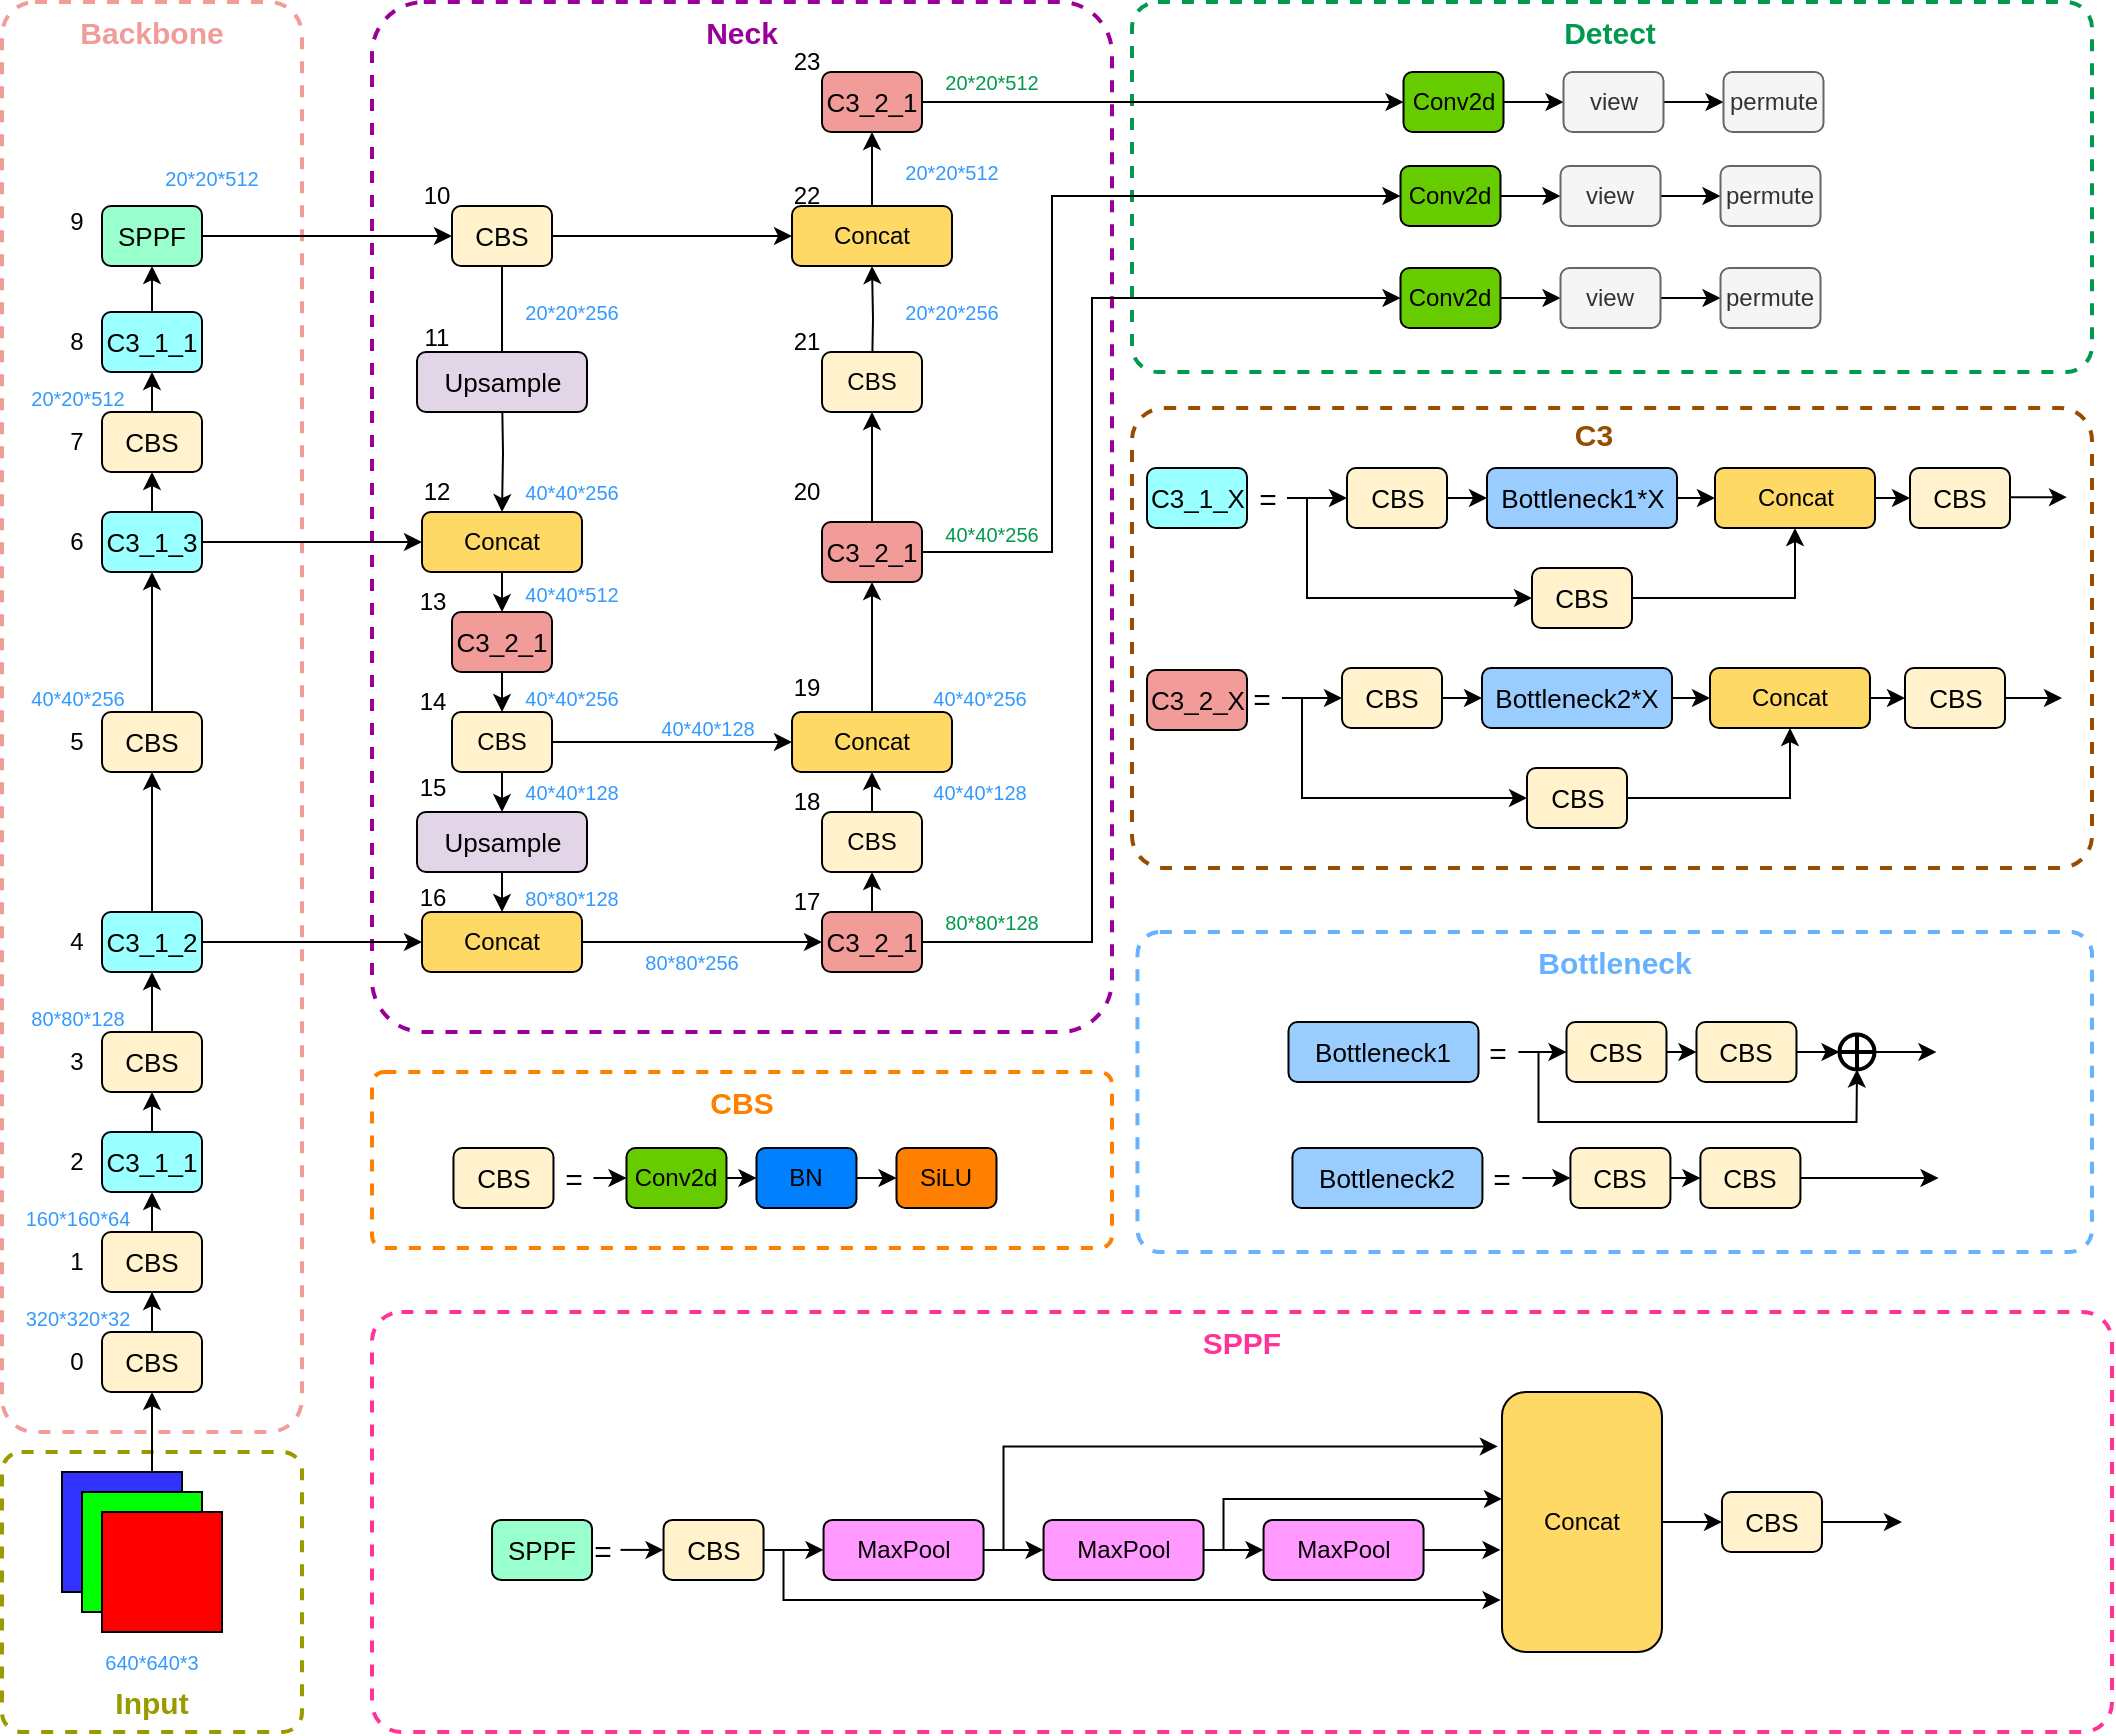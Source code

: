 <mxfile version="20.2.3" type="github">
  <diagram id="Ht1M8jgEwFfnCIfOTk4-" name="Page-1">
    <mxGraphModel dx="2858" dy="1087" grid="1" gridSize="10" guides="1" tooltips="1" connect="1" arrows="1" fold="1" page="1" pageScale="1" pageWidth="827" pageHeight="1169" math="0" shadow="0">
      <root>
        <mxCell id="0" />
        <mxCell id="1" parent="0" />
        <mxCell id="BFmWIOEh-8cspWOFPyDg-5" value="" style="rounded=1;whiteSpace=wrap;html=1;shadow=0;dashed=1;fontSize=12;fontColor=#00994D;strokeColor=#999900;strokeWidth=2;fillColor=none;arcSize=7;" vertex="1" parent="1">
          <mxGeometry x="-95" y="830" width="150" height="140" as="geometry" />
        </mxCell>
        <mxCell id="IFNf2uhesNQWuGmL52Zz-282" value="" style="rounded=1;whiteSpace=wrap;html=1;shadow=0;dashed=1;fontSize=12;fontColor=#00994D;strokeColor=#FF3399;strokeWidth=2;fillColor=none;arcSize=7;" parent="1" vertex="1">
          <mxGeometry x="90" y="760" width="870" height="210" as="geometry" />
        </mxCell>
        <mxCell id="IFNf2uhesNQWuGmL52Zz-257" value="" style="rounded=1;whiteSpace=wrap;html=1;shadow=0;dashed=1;fontSize=12;fontColor=#00994D;strokeColor=#66B2FF;strokeWidth=2;fillColor=none;arcSize=7;" parent="1" vertex="1">
          <mxGeometry x="472.73" y="570" width="477.27" height="160" as="geometry" />
        </mxCell>
        <mxCell id="IFNf2uhesNQWuGmL52Zz-225" value="" style="rounded=1;whiteSpace=wrap;html=1;shadow=0;dashed=1;fontSize=12;fontColor=#00994D;strokeColor=#994C00;strokeWidth=2;fillColor=none;arcSize=7;" parent="1" vertex="1">
          <mxGeometry x="470" y="308" width="480" height="230" as="geometry" />
        </mxCell>
        <mxCell id="IFNf2uhesNQWuGmL52Zz-185" value="" style="rounded=1;whiteSpace=wrap;html=1;shadow=0;dashed=1;fontSize=12;fontColor=#00994D;strokeColor=#00994D;strokeWidth=2;fillColor=none;arcSize=7;" parent="1" vertex="1">
          <mxGeometry x="470" y="105" width="480" height="185" as="geometry" />
        </mxCell>
        <mxCell id="IFNf2uhesNQWuGmL52Zz-194" value="" style="rounded=1;whiteSpace=wrap;html=1;shadow=0;dashed=1;fontSize=12;fontColor=#00994D;strokeColor=#FF8000;strokeWidth=2;fillColor=none;arcSize=7;" parent="1" vertex="1">
          <mxGeometry x="90" y="640" width="370" height="88" as="geometry" />
        </mxCell>
        <mxCell id="IFNf2uhesNQWuGmL52Zz-183" value="" style="rounded=1;whiteSpace=wrap;html=1;shadow=0;dashed=1;fontSize=12;fontColor=#00994D;strokeColor=#990099;strokeWidth=2;fillColor=none;arcSize=7;" parent="1" vertex="1">
          <mxGeometry x="90" y="105" width="370" height="515" as="geometry" />
        </mxCell>
        <mxCell id="IFNf2uhesNQWuGmL52Zz-66" value="" style="rounded=1;whiteSpace=wrap;html=1;shadow=0;strokeColor=#F19C99;fillColor=none;dashed=1;strokeWidth=2;arcSize=11;" parent="1" vertex="1">
          <mxGeometry x="-95" y="105" width="150" height="715" as="geometry" />
        </mxCell>
        <mxCell id="IFNf2uhesNQWuGmL52Zz-21" value="" style="edgeStyle=orthogonalEdgeStyle;rounded=0;orthogonalLoop=1;jettySize=auto;html=1;fontSize=13;" parent="1" source="IFNf2uhesNQWuGmL52Zz-1" target="IFNf2uhesNQWuGmL52Zz-6" edge="1">
          <mxGeometry relative="1" as="geometry" />
        </mxCell>
        <mxCell id="IFNf2uhesNQWuGmL52Zz-1" value="CBS" style="rounded=1;whiteSpace=wrap;html=1;fillColor=#fff2cc;strokeColor=#000000;fontSize=13;" parent="1" vertex="1">
          <mxGeometry x="-45" y="770" width="50" height="30" as="geometry" />
        </mxCell>
        <mxCell id="IFNf2uhesNQWuGmL52Zz-2" value="" style="whiteSpace=wrap;html=1;aspect=fixed;fillColor=#3333FF;strokeColor=#000000;rounded=0;shadow=0;" parent="1" vertex="1">
          <mxGeometry x="-65" y="840" width="60" height="60" as="geometry" />
        </mxCell>
        <mxCell id="IFNf2uhesNQWuGmL52Zz-3" value="" style="whiteSpace=wrap;html=1;aspect=fixed;fillColor=#00FF00;strokeColor=#000000;rounded=0;" parent="1" vertex="1">
          <mxGeometry x="-55" y="850" width="60" height="60" as="geometry" />
        </mxCell>
        <mxCell id="IFNf2uhesNQWuGmL52Zz-4" value="" style="whiteSpace=wrap;html=1;aspect=fixed;fillColor=#FF0000;strokeColor=#000000;rounded=0;" parent="1" vertex="1">
          <mxGeometry x="-45" y="860" width="60" height="60" as="geometry" />
        </mxCell>
        <mxCell id="IFNf2uhesNQWuGmL52Zz-47" style="edgeStyle=orthogonalEdgeStyle;rounded=0;orthogonalLoop=1;jettySize=auto;html=1;exitX=0.5;exitY=0;exitDx=0;exitDy=0;entryX=0.5;entryY=1;entryDx=0;entryDy=0;fontSize=13;" parent="1" source="IFNf2uhesNQWuGmL52Zz-5" target="IFNf2uhesNQWuGmL52Zz-7" edge="1">
          <mxGeometry relative="1" as="geometry" />
        </mxCell>
        <mxCell id="IFNf2uhesNQWuGmL52Zz-5" value="C3_1_1" style="rounded=1;whiteSpace=wrap;html=1;fillColor=#99FFFF;strokeColor=#000000;fontSize=13;" parent="1" vertex="1">
          <mxGeometry x="-45" y="670" width="50" height="30" as="geometry" />
        </mxCell>
        <mxCell id="IFNf2uhesNQWuGmL52Zz-46" style="edgeStyle=orthogonalEdgeStyle;rounded=0;orthogonalLoop=1;jettySize=auto;html=1;exitX=0.5;exitY=0;exitDx=0;exitDy=0;entryX=0.5;entryY=1;entryDx=0;entryDy=0;fontSize=13;" parent="1" source="IFNf2uhesNQWuGmL52Zz-6" target="IFNf2uhesNQWuGmL52Zz-5" edge="1">
          <mxGeometry relative="1" as="geometry" />
        </mxCell>
        <mxCell id="IFNf2uhesNQWuGmL52Zz-6" value="CBS" style="rounded=1;whiteSpace=wrap;html=1;fillColor=#fff2cc;strokeColor=#000000;fontSize=13;" parent="1" vertex="1">
          <mxGeometry x="-45" y="720" width="50" height="30" as="geometry" />
        </mxCell>
        <mxCell id="IFNf2uhesNQWuGmL52Zz-48" style="edgeStyle=orthogonalEdgeStyle;rounded=0;orthogonalLoop=1;jettySize=auto;html=1;exitX=0.5;exitY=0;exitDx=0;exitDy=0;entryX=0.5;entryY=1;entryDx=0;entryDy=0;fontSize=13;" parent="1" source="IFNf2uhesNQWuGmL52Zz-7" target="IFNf2uhesNQWuGmL52Zz-16" edge="1">
          <mxGeometry relative="1" as="geometry" />
        </mxCell>
        <mxCell id="IFNf2uhesNQWuGmL52Zz-7" value="CBS" style="rounded=1;whiteSpace=wrap;html=1;fillColor=#fff2cc;strokeColor=#000000;fontSize=13;" parent="1" vertex="1">
          <mxGeometry x="-45" y="620" width="50" height="30" as="geometry" />
        </mxCell>
        <mxCell id="IFNf2uhesNQWuGmL52Zz-80" style="edgeStyle=orthogonalEdgeStyle;rounded=0;orthogonalLoop=1;jettySize=auto;html=1;exitX=1;exitY=0.5;exitDx=0;exitDy=0;fontSize=13;fontColor=#3399FF;" parent="1" source="IFNf2uhesNQWuGmL52Zz-8" target="IFNf2uhesNQWuGmL52Zz-79" edge="1">
          <mxGeometry relative="1" as="geometry" />
        </mxCell>
        <mxCell id="IFNf2uhesNQWuGmL52Zz-8" value="SPPF" style="rounded=1;whiteSpace=wrap;html=1;fillColor=#99FFCC;strokeColor=#000000;fontSize=13;" parent="1" vertex="1">
          <mxGeometry x="-45" y="207" width="50" height="30" as="geometry" />
        </mxCell>
        <mxCell id="IFNf2uhesNQWuGmL52Zz-142" style="edgeStyle=orthogonalEdgeStyle;rounded=0;orthogonalLoop=1;jettySize=auto;html=1;exitX=1;exitY=0.5;exitDx=0;exitDy=0;fontSize=12;fontColor=#00994D;entryX=0;entryY=0.5;entryDx=0;entryDy=0;" parent="1" source="IFNf2uhesNQWuGmL52Zz-9" target="IFNf2uhesNQWuGmL52Zz-33" edge="1">
          <mxGeometry relative="1" as="geometry">
            <mxPoint x="685.75" y="144.957" as="targetPoint" />
          </mxGeometry>
        </mxCell>
        <mxCell id="IFNf2uhesNQWuGmL52Zz-9" value="Conv2d" style="rounded=1;whiteSpace=wrap;html=1;fillColor=#66CC00;strokeColor=#000000;" parent="1" vertex="1">
          <mxGeometry x="605.75" y="140" width="50" height="30" as="geometry" />
        </mxCell>
        <mxCell id="IFNf2uhesNQWuGmL52Zz-120" style="edgeStyle=orthogonalEdgeStyle;rounded=0;orthogonalLoop=1;jettySize=auto;html=1;exitX=0.5;exitY=0;exitDx=0;exitDy=0;entryX=0.5;entryY=1;entryDx=0;entryDy=0;fontSize=12;fontColor=#3399FF;" parent="1" source="IFNf2uhesNQWuGmL52Zz-10" target="IFNf2uhesNQWuGmL52Zz-109" edge="1">
          <mxGeometry relative="1" as="geometry" />
        </mxCell>
        <mxCell id="IFNf2uhesNQWuGmL52Zz-10" value="CBS" style="rounded=1;whiteSpace=wrap;html=1;fillColor=#fff2cc;strokeColor=#000000;" parent="1" vertex="1">
          <mxGeometry x="315" y="510" width="50" height="30" as="geometry" />
        </mxCell>
        <mxCell id="IFNf2uhesNQWuGmL52Zz-123" style="edgeStyle=orthogonalEdgeStyle;rounded=0;orthogonalLoop=1;jettySize=auto;html=1;exitX=0.5;exitY=0;exitDx=0;exitDy=0;entryX=0.5;entryY=1;entryDx=0;entryDy=0;fontSize=12;fontColor=#3399FF;" parent="1" target="IFNf2uhesNQWuGmL52Zz-107" edge="1">
          <mxGeometry relative="1" as="geometry">
            <mxPoint x="340" y="290" as="sourcePoint" />
          </mxGeometry>
        </mxCell>
        <mxCell id="IFNf2uhesNQWuGmL52Zz-11" value="CBS" style="rounded=1;whiteSpace=wrap;html=1;fillColor=#fff2cc;strokeColor=#000000;" parent="1" vertex="1">
          <mxGeometry x="315" y="280" width="50" height="30" as="geometry" />
        </mxCell>
        <mxCell id="IFNf2uhesNQWuGmL52Zz-96" style="edgeStyle=orthogonalEdgeStyle;rounded=0;orthogonalLoop=1;jettySize=auto;html=1;exitX=0.5;exitY=1;exitDx=0;exitDy=0;entryX=0.5;entryY=0;entryDx=0;entryDy=0;fontSize=13;fontColor=#3399FF;" parent="1" source="IFNf2uhesNQWuGmL52Zz-12" target="IFNf2uhesNQWuGmL52Zz-83" edge="1">
          <mxGeometry relative="1" as="geometry" />
        </mxCell>
        <mxCell id="BFmWIOEh-8cspWOFPyDg-2" style="edgeStyle=orthogonalEdgeStyle;rounded=0;orthogonalLoop=1;jettySize=auto;html=1;exitX=1;exitY=0.5;exitDx=0;exitDy=0;entryX=0;entryY=0.5;entryDx=0;entryDy=0;fontFamily=Helvetica;fontSize=18;strokeWidth=1;" edge="1" parent="1" source="IFNf2uhesNQWuGmL52Zz-12" target="IFNf2uhesNQWuGmL52Zz-109">
          <mxGeometry relative="1" as="geometry" />
        </mxCell>
        <mxCell id="IFNf2uhesNQWuGmL52Zz-12" value="CBS" style="rounded=1;whiteSpace=wrap;html=1;fillColor=#fff2cc;strokeColor=#000000;" parent="1" vertex="1">
          <mxGeometry x="130" y="460" width="50" height="30" as="geometry" />
        </mxCell>
        <mxCell id="IFNf2uhesNQWuGmL52Zz-91" style="edgeStyle=orthogonalEdgeStyle;rounded=0;orthogonalLoop=1;jettySize=auto;html=1;exitX=0.5;exitY=1;exitDx=0;exitDy=0;entryX=0.5;entryY=0;entryDx=0;entryDy=0;fontSize=13;fontColor=#3399FF;" parent="1" source="IFNf2uhesNQWuGmL52Zz-13" target="IFNf2uhesNQWuGmL52Zz-82" edge="1">
          <mxGeometry relative="1" as="geometry" />
        </mxCell>
        <mxCell id="IFNf2uhesNQWuGmL52Zz-13" value="Concat" style="rounded=1;whiteSpace=wrap;html=1;fillColor=#FFD966;strokeColor=#000000;" parent="1" vertex="1">
          <mxGeometry x="115" y="360" width="80" height="30" as="geometry" />
        </mxCell>
        <mxCell id="IFNf2uhesNQWuGmL52Zz-52" style="edgeStyle=orthogonalEdgeStyle;rounded=0;orthogonalLoop=1;jettySize=auto;html=1;exitX=0.5;exitY=0;exitDx=0;exitDy=0;entryX=0.5;entryY=1;entryDx=0;entryDy=0;fontSize=13;" parent="1" source="IFNf2uhesNQWuGmL52Zz-14" target="IFNf2uhesNQWuGmL52Zz-18" edge="1">
          <mxGeometry relative="1" as="geometry" />
        </mxCell>
        <mxCell id="IFNf2uhesNQWuGmL52Zz-14" value="CBS" style="rounded=1;whiteSpace=wrap;html=1;fillColor=#fff2cc;strokeColor=#000000;fontSize=13;" parent="1" vertex="1">
          <mxGeometry x="-45" y="310" width="50" height="30" as="geometry" />
        </mxCell>
        <mxCell id="IFNf2uhesNQWuGmL52Zz-50" style="edgeStyle=orthogonalEdgeStyle;rounded=0;orthogonalLoop=1;jettySize=auto;html=1;exitX=0.5;exitY=0;exitDx=0;exitDy=0;entryX=0.5;entryY=1;entryDx=0;entryDy=0;fontSize=13;" parent="1" source="IFNf2uhesNQWuGmL52Zz-15" target="IFNf2uhesNQWuGmL52Zz-17" edge="1">
          <mxGeometry relative="1" as="geometry" />
        </mxCell>
        <mxCell id="IFNf2uhesNQWuGmL52Zz-15" value="CBS" style="rounded=1;whiteSpace=wrap;html=1;fillColor=#fff2cc;strokeColor=#000000;fontSize=13;" parent="1" vertex="1">
          <mxGeometry x="-45" y="460" width="50" height="30" as="geometry" />
        </mxCell>
        <mxCell id="IFNf2uhesNQWuGmL52Zz-49" style="edgeStyle=orthogonalEdgeStyle;rounded=0;orthogonalLoop=1;jettySize=auto;html=1;exitX=0.5;exitY=0;exitDx=0;exitDy=0;entryX=0.5;entryY=1;entryDx=0;entryDy=0;fontSize=13;" parent="1" source="IFNf2uhesNQWuGmL52Zz-16" target="IFNf2uhesNQWuGmL52Zz-15" edge="1">
          <mxGeometry relative="1" as="geometry" />
        </mxCell>
        <mxCell id="IFNf2uhesNQWuGmL52Zz-86" style="edgeStyle=orthogonalEdgeStyle;rounded=0;orthogonalLoop=1;jettySize=auto;html=1;exitX=1;exitY=0.5;exitDx=0;exitDy=0;entryX=0;entryY=0.5;entryDx=0;entryDy=0;fontSize=13;fontColor=#3399FF;" parent="1" source="IFNf2uhesNQWuGmL52Zz-16" target="IFNf2uhesNQWuGmL52Zz-84" edge="1">
          <mxGeometry relative="1" as="geometry" />
        </mxCell>
        <mxCell id="IFNf2uhesNQWuGmL52Zz-16" value="C3_1_2" style="rounded=1;whiteSpace=wrap;html=1;fillColor=#99FFFF;strokeColor=#000000;fontSize=13;" parent="1" vertex="1">
          <mxGeometry x="-45" y="560" width="50" height="30" as="geometry" />
        </mxCell>
        <mxCell id="IFNf2uhesNQWuGmL52Zz-51" style="edgeStyle=orthogonalEdgeStyle;rounded=0;orthogonalLoop=1;jettySize=auto;html=1;exitX=0.5;exitY=0;exitDx=0;exitDy=0;entryX=0.5;entryY=1;entryDx=0;entryDy=0;fontSize=13;" parent="1" source="IFNf2uhesNQWuGmL52Zz-17" target="IFNf2uhesNQWuGmL52Zz-14" edge="1">
          <mxGeometry relative="1" as="geometry" />
        </mxCell>
        <mxCell id="IFNf2uhesNQWuGmL52Zz-85" style="edgeStyle=orthogonalEdgeStyle;rounded=0;orthogonalLoop=1;jettySize=auto;html=1;exitX=1;exitY=0.5;exitDx=0;exitDy=0;entryX=0;entryY=0.5;entryDx=0;entryDy=0;fontSize=13;fontColor=#3399FF;" parent="1" source="IFNf2uhesNQWuGmL52Zz-17" target="IFNf2uhesNQWuGmL52Zz-13" edge="1">
          <mxGeometry relative="1" as="geometry" />
        </mxCell>
        <mxCell id="IFNf2uhesNQWuGmL52Zz-17" value="C3_1_3" style="rounded=1;whiteSpace=wrap;html=1;fillColor=#99FFFF;strokeColor=#000000;fontSize=13;" parent="1" vertex="1">
          <mxGeometry x="-45" y="360" width="50" height="30" as="geometry" />
        </mxCell>
        <mxCell id="IFNf2uhesNQWuGmL52Zz-63" style="edgeStyle=orthogonalEdgeStyle;rounded=0;orthogonalLoop=1;jettySize=auto;html=1;exitX=0.5;exitY=0;exitDx=0;exitDy=0;entryX=0.5;entryY=1;entryDx=0;entryDy=0;fontSize=13;" parent="1" source="IFNf2uhesNQWuGmL52Zz-18" target="IFNf2uhesNQWuGmL52Zz-8" edge="1">
          <mxGeometry relative="1" as="geometry" />
        </mxCell>
        <mxCell id="IFNf2uhesNQWuGmL52Zz-18" value="C3_1_1" style="rounded=1;whiteSpace=wrap;html=1;fillColor=#99FFFF;strokeColor=#000000;fontSize=13;" parent="1" vertex="1">
          <mxGeometry x="-45" y="260" width="50" height="30" as="geometry" />
        </mxCell>
        <mxCell id="IFNf2uhesNQWuGmL52Zz-150" style="edgeStyle=orthogonalEdgeStyle;rounded=0;orthogonalLoop=1;jettySize=auto;html=1;exitX=1;exitY=0.5;exitDx=0;exitDy=0;entryX=0;entryY=0.5;entryDx=0;entryDy=0;fontSize=12;fontColor=#00994D;" parent="1" source="IFNf2uhesNQWuGmL52Zz-33" target="IFNf2uhesNQWuGmL52Zz-147" edge="1">
          <mxGeometry relative="1" as="geometry" />
        </mxCell>
        <mxCell id="IFNf2uhesNQWuGmL52Zz-33" value="view" style="rounded=1;whiteSpace=wrap;html=1;fillColor=#f5f5f5;strokeColor=#666666;fontColor=#333333;" parent="1" vertex="1">
          <mxGeometry x="685.75" y="140" width="50" height="30" as="geometry" />
        </mxCell>
        <mxCell id="IFNf2uhesNQWuGmL52Zz-36" value="" style="whiteSpace=wrap;html=1;aspect=fixed;fillColor=#3333FF;strokeColor=#000000;rounded=0;shadow=0;" parent="1" vertex="1">
          <mxGeometry x="-65" y="840" width="60" height="60" as="geometry" />
        </mxCell>
        <mxCell id="IFNf2uhesNQWuGmL52Zz-37" value="" style="whiteSpace=wrap;html=1;aspect=fixed;fillColor=#00FF00;strokeColor=#000000;rounded=0;" parent="1" vertex="1">
          <mxGeometry x="-55" y="850" width="60" height="60" as="geometry" />
        </mxCell>
        <mxCell id="IFNf2uhesNQWuGmL52Zz-38" value="" style="whiteSpace=wrap;html=1;aspect=fixed;fillColor=#FF0000;strokeColor=#000000;rounded=0;" parent="1" vertex="1">
          <mxGeometry x="-45" y="860" width="60" height="60" as="geometry" />
        </mxCell>
        <mxCell id="IFNf2uhesNQWuGmL52Zz-43" value="" style="endArrow=classic;html=1;rounded=0;exitX=0.75;exitY=0;exitDx=0;exitDy=0;entryX=0.5;entryY=1;entryDx=0;entryDy=0;fontSize=13;" parent="1" source="IFNf2uhesNQWuGmL52Zz-36" target="IFNf2uhesNQWuGmL52Zz-1" edge="1">
          <mxGeometry width="50" height="50" relative="1" as="geometry">
            <mxPoint x="620" y="380" as="sourcePoint" />
            <mxPoint x="670" y="330" as="targetPoint" />
          </mxGeometry>
        </mxCell>
        <mxCell id="IFNf2uhesNQWuGmL52Zz-53" value="0" style="text;html=1;strokeColor=none;fillColor=none;align=center;verticalAlign=middle;whiteSpace=wrap;rounded=0;shadow=0;fontSize=12;" parent="1" vertex="1">
          <mxGeometry x="-65" y="770" width="15" height="30" as="geometry" />
        </mxCell>
        <mxCell id="IFNf2uhesNQWuGmL52Zz-54" value="5" style="text;html=1;strokeColor=none;fillColor=none;align=center;verticalAlign=middle;whiteSpace=wrap;rounded=0;shadow=0;fontSize=12;" parent="1" vertex="1">
          <mxGeometry x="-65" y="460" width="15" height="30" as="geometry" />
        </mxCell>
        <mxCell id="IFNf2uhesNQWuGmL52Zz-55" value="4" style="text;html=1;strokeColor=none;fillColor=none;align=center;verticalAlign=middle;whiteSpace=wrap;rounded=0;shadow=0;fontSize=12;" parent="1" vertex="1">
          <mxGeometry x="-65" y="560" width="15" height="30" as="geometry" />
        </mxCell>
        <mxCell id="IFNf2uhesNQWuGmL52Zz-56" value="3" style="text;html=1;strokeColor=none;fillColor=none;align=center;verticalAlign=middle;whiteSpace=wrap;rounded=0;shadow=0;fontSize=12;" parent="1" vertex="1">
          <mxGeometry x="-65" y="620" width="15" height="30" as="geometry" />
        </mxCell>
        <mxCell id="IFNf2uhesNQWuGmL52Zz-57" value="2" style="text;html=1;strokeColor=none;fillColor=none;align=center;verticalAlign=middle;whiteSpace=wrap;rounded=0;shadow=0;fontSize=12;" parent="1" vertex="1">
          <mxGeometry x="-65" y="670" width="15" height="30" as="geometry" />
        </mxCell>
        <mxCell id="IFNf2uhesNQWuGmL52Zz-58" value="1" style="text;html=1;strokeColor=none;fillColor=none;align=center;verticalAlign=middle;whiteSpace=wrap;rounded=0;shadow=0;fontSize=12;" parent="1" vertex="1">
          <mxGeometry x="-65" y="720" width="15" height="30" as="geometry" />
        </mxCell>
        <mxCell id="IFNf2uhesNQWuGmL52Zz-59" value="9" style="text;html=1;strokeColor=none;fillColor=none;align=center;verticalAlign=middle;whiteSpace=wrap;rounded=0;shadow=0;fontSize=12;" parent="1" vertex="1">
          <mxGeometry x="-65" y="200" width="15" height="30" as="geometry" />
        </mxCell>
        <mxCell id="IFNf2uhesNQWuGmL52Zz-60" value="8" style="text;html=1;strokeColor=none;fillColor=none;align=center;verticalAlign=middle;whiteSpace=wrap;rounded=0;shadow=0;fontSize=12;" parent="1" vertex="1">
          <mxGeometry x="-65" y="260" width="15" height="30" as="geometry" />
        </mxCell>
        <mxCell id="IFNf2uhesNQWuGmL52Zz-61" value="7" style="text;html=1;strokeColor=none;fillColor=none;align=center;verticalAlign=middle;whiteSpace=wrap;rounded=0;shadow=0;fontSize=12;" parent="1" vertex="1">
          <mxGeometry x="-65" y="310" width="15" height="30" as="geometry" />
        </mxCell>
        <mxCell id="IFNf2uhesNQWuGmL52Zz-62" value="6" style="text;html=1;strokeColor=none;fillColor=none;align=center;verticalAlign=middle;whiteSpace=wrap;rounded=0;shadow=0;fontSize=12;" parent="1" vertex="1">
          <mxGeometry x="-65" y="360" width="15" height="30" as="geometry" />
        </mxCell>
        <mxCell id="IFNf2uhesNQWuGmL52Zz-67" value="&lt;font size=&quot;1&quot; color=&quot;#f19c99&quot;&gt;&lt;b style=&quot;font-size: 15px;&quot;&gt;Backbone&lt;/b&gt;&lt;/font&gt;" style="text;html=1;strokeColor=none;fillColor=none;align=center;verticalAlign=middle;whiteSpace=wrap;rounded=0;shadow=0;dashed=1;" parent="1" vertex="1">
          <mxGeometry x="-60" y="105" width="80" height="30" as="geometry" />
        </mxCell>
        <mxCell id="IFNf2uhesNQWuGmL52Zz-68" value="&lt;font color=&quot;#3399ff&quot; style=&quot;font-size: 10px;&quot;&gt;20*20*256&lt;/font&gt;" style="text;html=1;strokeColor=none;fillColor=none;align=center;verticalAlign=middle;whiteSpace=wrap;rounded=0;shadow=0;dashed=1;fontColor=#F19C99;" parent="1" vertex="1">
          <mxGeometry x="160" y="245" width="60" height="30" as="geometry" />
        </mxCell>
        <mxCell id="IFNf2uhesNQWuGmL52Zz-69" value="&lt;font color=&quot;#3399ff&quot; style=&quot;font-size: 10px;&quot;&gt;40*40*128&lt;/font&gt;" style="text;html=1;strokeColor=none;fillColor=none;align=center;verticalAlign=middle;whiteSpace=wrap;rounded=0;shadow=0;dashed=1;fontColor=#F19C99;" parent="1" vertex="1">
          <mxGeometry x="160" y="485" width="60" height="30" as="geometry" />
        </mxCell>
        <mxCell id="IFNf2uhesNQWuGmL52Zz-70" value="&lt;font color=&quot;#3399ff&quot; style=&quot;font-size: 10px;&quot;&gt;40*40*256&lt;/font&gt;" style="text;html=1;strokeColor=none;fillColor=none;align=center;verticalAlign=middle;whiteSpace=wrap;rounded=0;shadow=0;dashed=1;fontColor=#F19C99;" parent="1" vertex="1">
          <mxGeometry x="160" y="443" width="60" height="20" as="geometry" />
        </mxCell>
        <mxCell id="IFNf2uhesNQWuGmL52Zz-71" value="&lt;font color=&quot;#3399ff&quot; style=&quot;font-size: 10px;&quot;&gt;640*640*3&lt;/font&gt;" style="text;html=1;strokeColor=none;fillColor=none;align=center;verticalAlign=middle;whiteSpace=wrap;rounded=0;shadow=0;dashed=1;fontColor=#F19C99;" parent="1" vertex="1">
          <mxGeometry x="-50" y="920" width="60" height="30" as="geometry" />
        </mxCell>
        <mxCell id="IFNf2uhesNQWuGmL52Zz-72" value="&lt;font color=&quot;#3399ff&quot; style=&quot;font-size: 10px;&quot;&gt;40*40*256&lt;/font&gt;" style="text;html=1;strokeColor=none;fillColor=none;align=center;verticalAlign=middle;whiteSpace=wrap;rounded=0;shadow=0;dashed=1;fontColor=#F19C99;" parent="1" vertex="1">
          <mxGeometry x="-87.5" y="438" width="60" height="30" as="geometry" />
        </mxCell>
        <mxCell id="IFNf2uhesNQWuGmL52Zz-73" value="&lt;font color=&quot;#3399ff&quot; style=&quot;font-size: 10px;&quot;&gt;20*20*512&lt;/font&gt;" style="text;html=1;strokeColor=none;fillColor=none;align=center;verticalAlign=middle;whiteSpace=wrap;rounded=0;shadow=0;dashed=1;fontColor=#F19C99;" parent="1" vertex="1">
          <mxGeometry x="-87.5" y="288" width="60" height="30" as="geometry" />
        </mxCell>
        <mxCell id="IFNf2uhesNQWuGmL52Zz-74" value="&lt;font color=&quot;#3399ff&quot; style=&quot;font-size: 10px;&quot;&gt;40*40*512&lt;/font&gt;" style="text;html=1;strokeColor=none;fillColor=none;align=center;verticalAlign=middle;whiteSpace=wrap;rounded=0;shadow=0;dashed=1;fontColor=#F19C99;" parent="1" vertex="1">
          <mxGeometry x="160" y="386" width="60" height="30" as="geometry" />
        </mxCell>
        <mxCell id="IFNf2uhesNQWuGmL52Zz-75" value="&lt;font color=&quot;#3399ff&quot; style=&quot;font-size: 10px;&quot;&gt;20*20*512&lt;/font&gt;" style="text;html=1;strokeColor=none;fillColor=none;align=center;verticalAlign=middle;whiteSpace=wrap;rounded=0;shadow=0;dashed=1;fontColor=#F19C99;" parent="1" vertex="1">
          <mxGeometry x="-20" y="178" width="60" height="30" as="geometry" />
        </mxCell>
        <mxCell id="IFNf2uhesNQWuGmL52Zz-76" value="&lt;font color=&quot;#3399ff&quot; style=&quot;font-size: 10px;&quot;&gt;320*320*32&lt;/font&gt;" style="text;html=1;strokeColor=none;fillColor=none;align=center;verticalAlign=middle;whiteSpace=wrap;rounded=0;shadow=0;dashed=1;fontColor=#F19C99;" parent="1" vertex="1">
          <mxGeometry x="-87.5" y="748" width="60" height="30" as="geometry" />
        </mxCell>
        <mxCell id="IFNf2uhesNQWuGmL52Zz-77" value="&lt;font color=&quot;#3399ff&quot; style=&quot;font-size: 10px;&quot;&gt;160*160*64&lt;/font&gt;" style="text;html=1;strokeColor=none;fillColor=none;align=center;verticalAlign=middle;whiteSpace=wrap;rounded=0;shadow=0;dashed=1;fontColor=#F19C99;" parent="1" vertex="1">
          <mxGeometry x="-87.5" y="698" width="60" height="30" as="geometry" />
        </mxCell>
        <mxCell id="IFNf2uhesNQWuGmL52Zz-78" value="&lt;font color=&quot;#3399ff&quot; style=&quot;font-size: 10px;&quot;&gt;80*80*128&lt;/font&gt;" style="text;html=1;strokeColor=none;fillColor=none;align=center;verticalAlign=middle;whiteSpace=wrap;rounded=0;shadow=0;dashed=1;fontColor=#F19C99;" parent="1" vertex="1">
          <mxGeometry x="-87.5" y="598" width="60" height="30" as="geometry" />
        </mxCell>
        <mxCell id="IFNf2uhesNQWuGmL52Zz-89" style="edgeStyle=orthogonalEdgeStyle;rounded=0;orthogonalLoop=1;jettySize=auto;html=1;exitX=0.5;exitY=1;exitDx=0;exitDy=0;entryX=0.5;entryY=0;entryDx=0;entryDy=0;fontSize=13;fontColor=#3399FF;" parent="1" source="IFNf2uhesNQWuGmL52Zz-79" edge="1">
          <mxGeometry relative="1" as="geometry">
            <mxPoint x="155" y="290" as="targetPoint" />
          </mxGeometry>
        </mxCell>
        <mxCell id="IFNf2uhesNQWuGmL52Zz-132" style="edgeStyle=orthogonalEdgeStyle;rounded=0;orthogonalLoop=1;jettySize=auto;html=1;exitX=1;exitY=0.5;exitDx=0;exitDy=0;entryX=0;entryY=0.5;entryDx=0;entryDy=0;fontSize=12;fontColor=#00994D;" parent="1" source="IFNf2uhesNQWuGmL52Zz-79" target="IFNf2uhesNQWuGmL52Zz-107" edge="1">
          <mxGeometry relative="1" as="geometry" />
        </mxCell>
        <mxCell id="IFNf2uhesNQWuGmL52Zz-79" value="CBS" style="rounded=1;whiteSpace=wrap;html=1;fillColor=#fff2cc;strokeColor=#000000;fontSize=13;" parent="1" vertex="1">
          <mxGeometry x="130" y="207" width="50" height="30" as="geometry" />
        </mxCell>
        <mxCell id="IFNf2uhesNQWuGmL52Zz-90" style="edgeStyle=orthogonalEdgeStyle;rounded=0;orthogonalLoop=1;jettySize=auto;html=1;exitX=0.5;exitY=1;exitDx=0;exitDy=0;entryX=0.5;entryY=0;entryDx=0;entryDy=0;fontSize=13;fontColor=#3399FF;" parent="1" target="IFNf2uhesNQWuGmL52Zz-13" edge="1">
          <mxGeometry relative="1" as="geometry">
            <mxPoint x="155" y="300.0" as="sourcePoint" />
          </mxGeometry>
        </mxCell>
        <mxCell id="IFNf2uhesNQWuGmL52Zz-92" style="edgeStyle=orthogonalEdgeStyle;rounded=0;orthogonalLoop=1;jettySize=auto;html=1;exitX=0.5;exitY=1;exitDx=0;exitDy=0;entryX=0.5;entryY=0;entryDx=0;entryDy=0;fontSize=13;fontColor=#3399FF;" parent="1" source="IFNf2uhesNQWuGmL52Zz-82" target="IFNf2uhesNQWuGmL52Zz-12" edge="1">
          <mxGeometry relative="1" as="geometry" />
        </mxCell>
        <mxCell id="IFNf2uhesNQWuGmL52Zz-82" value="C3_2_1" style="rounded=1;whiteSpace=wrap;html=1;fillColor=#F19C99;strokeColor=#000000;fontSize=13;" parent="1" vertex="1">
          <mxGeometry x="130" y="410" width="50" height="30" as="geometry" />
        </mxCell>
        <mxCell id="IFNf2uhesNQWuGmL52Zz-94" style="edgeStyle=orthogonalEdgeStyle;rounded=0;orthogonalLoop=1;jettySize=auto;html=1;exitX=0.5;exitY=1;exitDx=0;exitDy=0;entryX=0.5;entryY=0;entryDx=0;entryDy=0;fontSize=13;fontColor=#3399FF;" parent="1" source="IFNf2uhesNQWuGmL52Zz-83" target="IFNf2uhesNQWuGmL52Zz-84" edge="1">
          <mxGeometry relative="1" as="geometry" />
        </mxCell>
        <mxCell id="IFNf2uhesNQWuGmL52Zz-83" value="Upsample" style="rounded=1;whiteSpace=wrap;html=1;fillColor=#e1d5e7;strokeColor=#000000;fontSize=13;" parent="1" vertex="1">
          <mxGeometry x="112.5" y="510" width="85" height="30" as="geometry" />
        </mxCell>
        <mxCell id="IFNf2uhesNQWuGmL52Zz-118" style="edgeStyle=orthogonalEdgeStyle;rounded=0;orthogonalLoop=1;jettySize=auto;html=1;exitX=1;exitY=0.5;exitDx=0;exitDy=0;entryX=0;entryY=0.5;entryDx=0;entryDy=0;fontSize=12;fontColor=#3399FF;" parent="1" source="IFNf2uhesNQWuGmL52Zz-84" target="IFNf2uhesNQWuGmL52Zz-110" edge="1">
          <mxGeometry relative="1" as="geometry" />
        </mxCell>
        <mxCell id="IFNf2uhesNQWuGmL52Zz-84" value="Concat" style="rounded=1;whiteSpace=wrap;html=1;fillColor=#FFD966;strokeColor=#000000;" parent="1" vertex="1">
          <mxGeometry x="115" y="560" width="80" height="30" as="geometry" />
        </mxCell>
        <mxCell id="IFNf2uhesNQWuGmL52Zz-95" value="Upsample" style="rounded=1;whiteSpace=wrap;html=1;fillColor=#e1d5e7;strokeColor=#000000;fontSize=13;" parent="1" vertex="1">
          <mxGeometry x="112.5" y="280" width="85" height="30" as="geometry" />
        </mxCell>
        <mxCell id="IFNf2uhesNQWuGmL52Zz-97" value="10" style="text;html=1;strokeColor=none;fillColor=none;align=center;verticalAlign=middle;whiteSpace=wrap;rounded=0;shadow=0;fontSize=12;" parent="1" vertex="1">
          <mxGeometry x="115" y="187" width="15" height="30" as="geometry" />
        </mxCell>
        <mxCell id="IFNf2uhesNQWuGmL52Zz-99" value="12" style="text;html=1;strokeColor=none;fillColor=none;align=center;verticalAlign=middle;whiteSpace=wrap;rounded=0;shadow=0;fontSize=12;" parent="1" vertex="1">
          <mxGeometry x="115" y="335" width="15" height="30" as="geometry" />
        </mxCell>
        <mxCell id="IFNf2uhesNQWuGmL52Zz-100" value="15" style="text;html=1;strokeColor=none;fillColor=none;align=center;verticalAlign=middle;whiteSpace=wrap;rounded=0;shadow=0;fontSize=12;" parent="1" vertex="1">
          <mxGeometry x="112.5" y="483" width="15" height="30" as="geometry" />
        </mxCell>
        <mxCell id="IFNf2uhesNQWuGmL52Zz-101" value="14" style="text;html=1;strokeColor=none;fillColor=none;align=center;verticalAlign=middle;whiteSpace=wrap;rounded=0;shadow=0;fontSize=12;" parent="1" vertex="1">
          <mxGeometry x="112.5" y="440" width="15" height="30" as="geometry" />
        </mxCell>
        <mxCell id="IFNf2uhesNQWuGmL52Zz-102" value="13" style="text;html=1;strokeColor=none;fillColor=none;align=center;verticalAlign=middle;whiteSpace=wrap;rounded=0;shadow=0;fontSize=12;" parent="1" vertex="1">
          <mxGeometry x="112.5" y="390" width="15" height="30" as="geometry" />
        </mxCell>
        <mxCell id="IFNf2uhesNQWuGmL52Zz-103" value="11" style="text;html=1;strokeColor=none;fillColor=none;align=center;verticalAlign=middle;whiteSpace=wrap;rounded=0;shadow=0;fontSize=12;" parent="1" vertex="1">
          <mxGeometry x="115" y="258" width="15" height="30" as="geometry" />
        </mxCell>
        <mxCell id="IFNf2uhesNQWuGmL52Zz-104" value="16" style="text;html=1;strokeColor=none;fillColor=none;align=center;verticalAlign=middle;whiteSpace=wrap;rounded=0;shadow=0;fontSize=12;" parent="1" vertex="1">
          <mxGeometry x="112.5" y="538" width="15" height="30" as="geometry" />
        </mxCell>
        <mxCell id="IFNf2uhesNQWuGmL52Zz-105" value="&lt;font color=&quot;#3399ff&quot; style=&quot;font-size: 10px;&quot;&gt;40*40*256&lt;/font&gt;" style="text;html=1;strokeColor=none;fillColor=none;align=center;verticalAlign=middle;whiteSpace=wrap;rounded=0;shadow=0;dashed=1;fontColor=#F19C99;" parent="1" vertex="1">
          <mxGeometry x="160" y="335" width="60" height="30" as="geometry" />
        </mxCell>
        <mxCell id="IFNf2uhesNQWuGmL52Zz-106" value="&lt;font color=&quot;#3399ff&quot; style=&quot;font-size: 10px;&quot;&gt;80*80*128&lt;/font&gt;" style="text;html=1;strokeColor=none;fillColor=none;align=center;verticalAlign=middle;whiteSpace=wrap;rounded=0;shadow=0;dashed=1;fontColor=#F19C99;" parent="1" vertex="1">
          <mxGeometry x="160" y="538" width="60" height="30" as="geometry" />
        </mxCell>
        <mxCell id="IFNf2uhesNQWuGmL52Zz-134" style="edgeStyle=orthogonalEdgeStyle;rounded=0;orthogonalLoop=1;jettySize=auto;html=1;exitX=0.5;exitY=0;exitDx=0;exitDy=0;entryX=0.5;entryY=1;entryDx=0;entryDy=0;fontSize=12;fontColor=#00994D;" parent="1" source="IFNf2uhesNQWuGmL52Zz-107" target="IFNf2uhesNQWuGmL52Zz-133" edge="1">
          <mxGeometry relative="1" as="geometry" />
        </mxCell>
        <mxCell id="IFNf2uhesNQWuGmL52Zz-107" value="Concat" style="rounded=1;whiteSpace=wrap;html=1;fillColor=#FFD966;strokeColor=#000000;" parent="1" vertex="1">
          <mxGeometry x="300" y="207" width="80" height="30" as="geometry" />
        </mxCell>
        <mxCell id="IFNf2uhesNQWuGmL52Zz-122" style="edgeStyle=orthogonalEdgeStyle;rounded=0;orthogonalLoop=1;jettySize=auto;html=1;exitX=0.5;exitY=0;exitDx=0;exitDy=0;entryX=0.5;entryY=1;entryDx=0;entryDy=0;fontSize=12;fontColor=#3399FF;" parent="1" source="IFNf2uhesNQWuGmL52Zz-108" target="IFNf2uhesNQWuGmL52Zz-11" edge="1">
          <mxGeometry relative="1" as="geometry" />
        </mxCell>
        <mxCell id="IFNf2uhesNQWuGmL52Zz-140" style="edgeStyle=orthogonalEdgeStyle;rounded=0;orthogonalLoop=1;jettySize=auto;html=1;exitX=1;exitY=0.5;exitDx=0;exitDy=0;entryX=0;entryY=0.5;entryDx=0;entryDy=0;fontSize=12;fontColor=#00994D;" parent="1" source="IFNf2uhesNQWuGmL52Zz-108" target="IFNf2uhesNQWuGmL52Zz-137" edge="1">
          <mxGeometry relative="1" as="geometry">
            <Array as="points">
              <mxPoint x="430" y="380" />
              <mxPoint x="430" y="202" />
            </Array>
          </mxGeometry>
        </mxCell>
        <mxCell id="IFNf2uhesNQWuGmL52Zz-108" value="C3_2_1" style="rounded=1;whiteSpace=wrap;html=1;fillColor=#F19C99;strokeColor=#000000;fontSize=13;" parent="1" vertex="1">
          <mxGeometry x="315" y="365" width="50" height="30" as="geometry" />
        </mxCell>
        <mxCell id="IFNf2uhesNQWuGmL52Zz-121" style="edgeStyle=orthogonalEdgeStyle;rounded=0;orthogonalLoop=1;jettySize=auto;html=1;exitX=0.5;exitY=0;exitDx=0;exitDy=0;entryX=0.5;entryY=1;entryDx=0;entryDy=0;fontSize=12;fontColor=#3399FF;" parent="1" source="IFNf2uhesNQWuGmL52Zz-109" target="IFNf2uhesNQWuGmL52Zz-108" edge="1">
          <mxGeometry relative="1" as="geometry" />
        </mxCell>
        <mxCell id="IFNf2uhesNQWuGmL52Zz-109" value="Concat" style="rounded=1;whiteSpace=wrap;html=1;fillColor=#FFD966;strokeColor=#000000;" parent="1" vertex="1">
          <mxGeometry x="300" y="460" width="80" height="30" as="geometry" />
        </mxCell>
        <mxCell id="IFNf2uhesNQWuGmL52Zz-119" style="edgeStyle=orthogonalEdgeStyle;rounded=0;orthogonalLoop=1;jettySize=auto;html=1;exitX=0.5;exitY=0;exitDx=0;exitDy=0;entryX=0.5;entryY=1;entryDx=0;entryDy=0;fontSize=12;fontColor=#3399FF;" parent="1" source="IFNf2uhesNQWuGmL52Zz-110" target="IFNf2uhesNQWuGmL52Zz-10" edge="1">
          <mxGeometry relative="1" as="geometry" />
        </mxCell>
        <mxCell id="IFNf2uhesNQWuGmL52Zz-139" style="edgeStyle=orthogonalEdgeStyle;rounded=0;orthogonalLoop=1;jettySize=auto;html=1;exitX=1;exitY=0.5;exitDx=0;exitDy=0;entryX=0;entryY=0.5;entryDx=0;entryDy=0;fontSize=12;fontColor=#00994D;" parent="1" source="IFNf2uhesNQWuGmL52Zz-110" target="IFNf2uhesNQWuGmL52Zz-138" edge="1">
          <mxGeometry relative="1" as="geometry">
            <Array as="points">
              <mxPoint x="450" y="575" />
              <mxPoint x="450" y="253" />
            </Array>
          </mxGeometry>
        </mxCell>
        <mxCell id="IFNf2uhesNQWuGmL52Zz-110" value="C3_2_1" style="rounded=1;whiteSpace=wrap;html=1;fillColor=#F19C99;strokeColor=#000000;fontSize=13;" parent="1" vertex="1">
          <mxGeometry x="315" y="560" width="50" height="30" as="geometry" />
        </mxCell>
        <mxCell id="IFNf2uhesNQWuGmL52Zz-111" value="22" style="text;html=1;strokeColor=none;fillColor=none;align=center;verticalAlign=middle;whiteSpace=wrap;rounded=0;shadow=0;fontSize=12;" parent="1" vertex="1">
          <mxGeometry x="300" y="187" width="15" height="30" as="geometry" />
        </mxCell>
        <mxCell id="IFNf2uhesNQWuGmL52Zz-112" value="21" style="text;html=1;strokeColor=none;fillColor=none;align=center;verticalAlign=middle;whiteSpace=wrap;rounded=0;shadow=0;fontSize=12;" parent="1" vertex="1">
          <mxGeometry x="300" y="260" width="15" height="30" as="geometry" />
        </mxCell>
        <mxCell id="IFNf2uhesNQWuGmL52Zz-114" value="20" style="text;html=1;strokeColor=none;fillColor=none;align=center;verticalAlign=middle;whiteSpace=wrap;rounded=0;shadow=0;fontSize=12;" parent="1" vertex="1">
          <mxGeometry x="300" y="335" width="15" height="30" as="geometry" />
        </mxCell>
        <mxCell id="IFNf2uhesNQWuGmL52Zz-115" value="17" style="text;html=1;strokeColor=none;fillColor=none;align=center;verticalAlign=middle;whiteSpace=wrap;rounded=0;shadow=0;fontSize=12;" parent="1" vertex="1">
          <mxGeometry x="300" y="540" width="15" height="30" as="geometry" />
        </mxCell>
        <mxCell id="IFNf2uhesNQWuGmL52Zz-116" value="18" style="text;html=1;strokeColor=none;fillColor=none;align=center;verticalAlign=middle;whiteSpace=wrap;rounded=0;shadow=0;fontSize=12;" parent="1" vertex="1">
          <mxGeometry x="300" y="490" width="15" height="30" as="geometry" />
        </mxCell>
        <mxCell id="IFNf2uhesNQWuGmL52Zz-117" value="19" style="text;html=1;strokeColor=none;fillColor=none;align=center;verticalAlign=middle;whiteSpace=wrap;rounded=0;shadow=0;fontSize=12;" parent="1" vertex="1">
          <mxGeometry x="300" y="433" width="15" height="30" as="geometry" />
        </mxCell>
        <mxCell id="IFNf2uhesNQWuGmL52Zz-124" value="&lt;font color=&quot;#3399ff&quot; style=&quot;font-size: 10px;&quot;&gt;80*80*256&lt;/font&gt;" style="text;html=1;strokeColor=none;fillColor=none;align=center;verticalAlign=middle;whiteSpace=wrap;rounded=0;shadow=0;dashed=1;fontColor=#F19C99;" parent="1" vertex="1">
          <mxGeometry x="220" y="570" width="60" height="30" as="geometry" />
        </mxCell>
        <mxCell id="IFNf2uhesNQWuGmL52Zz-125" value="&lt;font color=&quot;#00994d&quot; style=&quot;font-size: 10px;&quot;&gt;80*80*128&lt;/font&gt;" style="text;html=1;strokeColor=none;fillColor=none;align=center;verticalAlign=middle;whiteSpace=wrap;rounded=0;shadow=0;dashed=1;fontColor=#F19C99;" parent="1" vertex="1">
          <mxGeometry x="370" y="550" width="60" height="30" as="geometry" />
        </mxCell>
        <mxCell id="IFNf2uhesNQWuGmL52Zz-126" value="&lt;font color=&quot;#3399ff&quot; style=&quot;font-size: 10px;&quot;&gt;40*40*128&lt;/font&gt;" style="text;html=1;strokeColor=none;fillColor=none;align=center;verticalAlign=middle;whiteSpace=wrap;rounded=0;shadow=0;dashed=1;fontColor=#F19C99;" parent="1" vertex="1">
          <mxGeometry x="364" y="485" width="60" height="30" as="geometry" />
        </mxCell>
        <mxCell id="IFNf2uhesNQWuGmL52Zz-128" value="&lt;font color=&quot;#3399ff&quot; style=&quot;font-size: 10px;&quot;&gt;40*40*256&lt;/font&gt;" style="text;html=1;strokeColor=none;fillColor=none;align=center;verticalAlign=middle;whiteSpace=wrap;rounded=0;shadow=0;dashed=1;fontColor=#F19C99;" parent="1" vertex="1">
          <mxGeometry x="364" y="443" width="60" height="20" as="geometry" />
        </mxCell>
        <mxCell id="IFNf2uhesNQWuGmL52Zz-129" value="&lt;font color=&quot;#00994d&quot; style=&quot;font-size: 10px;&quot;&gt;40*40*256&lt;/font&gt;" style="text;html=1;strokeColor=none;fillColor=none;align=center;verticalAlign=middle;whiteSpace=wrap;rounded=0;shadow=0;dashed=1;fontColor=#F19C99;" parent="1" vertex="1">
          <mxGeometry x="370" y="356" width="60" height="30" as="geometry" />
        </mxCell>
        <mxCell id="IFNf2uhesNQWuGmL52Zz-130" value="&lt;font color=&quot;#3399ff&quot; style=&quot;font-size: 10px;&quot;&gt;20*20*256&lt;/font&gt;" style="text;html=1;strokeColor=none;fillColor=none;align=center;verticalAlign=middle;whiteSpace=wrap;rounded=0;shadow=0;dashed=1;fontColor=#F19C99;" parent="1" vertex="1">
          <mxGeometry x="350" y="250" width="60" height="20" as="geometry" />
        </mxCell>
        <mxCell id="IFNf2uhesNQWuGmL52Zz-141" style="edgeStyle=orthogonalEdgeStyle;rounded=0;orthogonalLoop=1;jettySize=auto;html=1;exitX=1;exitY=0.5;exitDx=0;exitDy=0;entryX=0;entryY=0.5;entryDx=0;entryDy=0;fontSize=12;fontColor=#00994D;" parent="1" source="IFNf2uhesNQWuGmL52Zz-133" target="IFNf2uhesNQWuGmL52Zz-9" edge="1">
          <mxGeometry relative="1" as="geometry" />
        </mxCell>
        <mxCell id="IFNf2uhesNQWuGmL52Zz-133" value="C3_2_1" style="rounded=1;whiteSpace=wrap;html=1;fillColor=#F19C99;strokeColor=#000000;fontSize=13;" parent="1" vertex="1">
          <mxGeometry x="315" y="140" width="50" height="30" as="geometry" />
        </mxCell>
        <mxCell id="IFNf2uhesNQWuGmL52Zz-135" value="&lt;font color=&quot;#3399ff&quot; style=&quot;font-size: 10px;&quot;&gt;20*20*512&lt;/font&gt;" style="text;html=1;strokeColor=none;fillColor=none;align=center;verticalAlign=middle;whiteSpace=wrap;rounded=0;shadow=0;dashed=1;fontColor=#F19C99;" parent="1" vertex="1">
          <mxGeometry x="350" y="180" width="60" height="20" as="geometry" />
        </mxCell>
        <mxCell id="IFNf2uhesNQWuGmL52Zz-136" value="&lt;font color=&quot;#00994d&quot; style=&quot;font-size: 10px;&quot;&gt;20*20*512&lt;/font&gt;" style="text;html=1;strokeColor=none;fillColor=none;align=center;verticalAlign=middle;whiteSpace=wrap;rounded=0;shadow=0;dashed=1;fontColor=#F19C99;" parent="1" vertex="1">
          <mxGeometry x="370" y="130" width="60" height="30" as="geometry" />
        </mxCell>
        <mxCell id="IFNf2uhesNQWuGmL52Zz-143" style="edgeStyle=orthogonalEdgeStyle;rounded=0;orthogonalLoop=1;jettySize=auto;html=1;exitX=1;exitY=0.5;exitDx=0;exitDy=0;fontSize=12;fontColor=#00994D;entryX=0;entryY=0.5;entryDx=0;entryDy=0;" parent="1" source="IFNf2uhesNQWuGmL52Zz-137" target="IFNf2uhesNQWuGmL52Zz-145" edge="1">
          <mxGeometry relative="1" as="geometry">
            <mxPoint x="684.25" y="202" as="targetPoint" />
          </mxGeometry>
        </mxCell>
        <mxCell id="IFNf2uhesNQWuGmL52Zz-137" value="Conv2d" style="rounded=1;whiteSpace=wrap;html=1;fillColor=#66CC00;strokeColor=#000000;" parent="1" vertex="1">
          <mxGeometry x="604.25" y="187" width="50" height="30" as="geometry" />
        </mxCell>
        <mxCell id="IFNf2uhesNQWuGmL52Zz-144" style="edgeStyle=orthogonalEdgeStyle;rounded=0;orthogonalLoop=1;jettySize=auto;html=1;exitX=1;exitY=0.5;exitDx=0;exitDy=0;fontSize=12;fontColor=#00994D;entryX=0;entryY=0.5;entryDx=0;entryDy=0;" parent="1" source="IFNf2uhesNQWuGmL52Zz-138" target="IFNf2uhesNQWuGmL52Zz-146" edge="1">
          <mxGeometry relative="1" as="geometry">
            <mxPoint x="684.25" y="253.391" as="targetPoint" />
          </mxGeometry>
        </mxCell>
        <mxCell id="IFNf2uhesNQWuGmL52Zz-138" value="Conv2d" style="rounded=1;whiteSpace=wrap;html=1;fillColor=#66CC00;strokeColor=#000000;" parent="1" vertex="1">
          <mxGeometry x="604.25" y="238" width="50" height="30" as="geometry" />
        </mxCell>
        <mxCell id="IFNf2uhesNQWuGmL52Zz-151" style="edgeStyle=orthogonalEdgeStyle;rounded=0;orthogonalLoop=1;jettySize=auto;html=1;exitX=1;exitY=0.5;exitDx=0;exitDy=0;entryX=0;entryY=0.5;entryDx=0;entryDy=0;fontSize=12;fontColor=#00994D;" parent="1" source="IFNf2uhesNQWuGmL52Zz-145" target="IFNf2uhesNQWuGmL52Zz-148" edge="1">
          <mxGeometry relative="1" as="geometry" />
        </mxCell>
        <mxCell id="IFNf2uhesNQWuGmL52Zz-145" value="view" style="rounded=1;whiteSpace=wrap;html=1;fillColor=#f5f5f5;strokeColor=#666666;fontColor=#333333;" parent="1" vertex="1">
          <mxGeometry x="684.25" y="187" width="50" height="30" as="geometry" />
        </mxCell>
        <mxCell id="IFNf2uhesNQWuGmL52Zz-152" style="edgeStyle=orthogonalEdgeStyle;rounded=0;orthogonalLoop=1;jettySize=auto;html=1;exitX=1;exitY=0.5;exitDx=0;exitDy=0;entryX=0;entryY=0.5;entryDx=0;entryDy=0;fontSize=12;fontColor=#00994D;" parent="1" source="IFNf2uhesNQWuGmL52Zz-146" target="IFNf2uhesNQWuGmL52Zz-149" edge="1">
          <mxGeometry relative="1" as="geometry" />
        </mxCell>
        <mxCell id="IFNf2uhesNQWuGmL52Zz-146" value="view" style="rounded=1;whiteSpace=wrap;html=1;fillColor=#f5f5f5;strokeColor=#666666;fontColor=#333333;" parent="1" vertex="1">
          <mxGeometry x="684.25" y="238" width="50" height="30" as="geometry" />
        </mxCell>
        <mxCell id="IFNf2uhesNQWuGmL52Zz-147" value="permute" style="rounded=1;whiteSpace=wrap;html=1;fillColor=#f5f5f5;strokeColor=#666666;fontColor=#333333;" parent="1" vertex="1">
          <mxGeometry x="765.75" y="140" width="50" height="30" as="geometry" />
        </mxCell>
        <mxCell id="IFNf2uhesNQWuGmL52Zz-148" value="permute" style="rounded=1;whiteSpace=wrap;html=1;fillColor=#f5f5f5;strokeColor=#666666;fontColor=#333333;" parent="1" vertex="1">
          <mxGeometry x="764.25" y="187" width="50" height="30" as="geometry" />
        </mxCell>
        <mxCell id="IFNf2uhesNQWuGmL52Zz-149" value="permute" style="rounded=1;whiteSpace=wrap;html=1;fillColor=#f5f5f5;strokeColor=#666666;fontColor=#333333;" parent="1" vertex="1">
          <mxGeometry x="764.25" y="238" width="50" height="30" as="geometry" />
        </mxCell>
        <mxCell id="IFNf2uhesNQWuGmL52Zz-182" value="23" style="text;html=1;strokeColor=none;fillColor=none;align=center;verticalAlign=middle;whiteSpace=wrap;rounded=0;shadow=0;fontSize=12;" parent="1" vertex="1">
          <mxGeometry x="300" y="120" width="15" height="30" as="geometry" />
        </mxCell>
        <mxCell id="IFNf2uhesNQWuGmL52Zz-184" value="&lt;b style=&quot;&quot;&gt;&lt;font style=&quot;font-size: 15px;&quot; color=&quot;#990099&quot;&gt;Neck&lt;/font&gt;&lt;/b&gt;" style="text;html=1;strokeColor=none;fillColor=none;align=center;verticalAlign=middle;whiteSpace=wrap;rounded=0;shadow=0;dashed=1;" parent="1" vertex="1">
          <mxGeometry x="245" y="105" width="60" height="30" as="geometry" />
        </mxCell>
        <mxCell id="IFNf2uhesNQWuGmL52Zz-186" value="&lt;b style=&quot;&quot;&gt;&lt;font color=&quot;#00994d&quot; style=&quot;font-size: 15px;&quot;&gt;Detect&lt;/font&gt;&lt;/b&gt;" style="text;html=1;strokeColor=none;fillColor=none;align=center;verticalAlign=middle;whiteSpace=wrap;rounded=0;shadow=0;dashed=1;" parent="1" vertex="1">
          <mxGeometry x="679.25" y="105" width="60" height="30" as="geometry" />
        </mxCell>
        <mxCell id="IFNf2uhesNQWuGmL52Zz-187" value="CBS" style="rounded=1;whiteSpace=wrap;html=1;fillColor=#fff2cc;strokeColor=#000000;fontSize=13;" parent="1" vertex="1">
          <mxGeometry x="130.74" y="678" width="50" height="30" as="geometry" />
        </mxCell>
        <mxCell id="IFNf2uhesNQWuGmL52Zz-201" style="edgeStyle=orthogonalEdgeStyle;rounded=0;orthogonalLoop=1;jettySize=auto;html=1;exitX=1;exitY=0.5;exitDx=0;exitDy=0;entryX=0;entryY=0.5;entryDx=0;entryDy=0;fontSize=15;fontColor=#000000;" parent="1" source="IFNf2uhesNQWuGmL52Zz-188" target="IFNf2uhesNQWuGmL52Zz-189" edge="1">
          <mxGeometry relative="1" as="geometry">
            <mxPoint x="205.74" y="693" as="sourcePoint" />
          </mxGeometry>
        </mxCell>
        <mxCell id="IFNf2uhesNQWuGmL52Zz-188" value="&lt;font color=&quot;#000000&quot;&gt;=&lt;/font&gt;" style="text;html=1;strokeColor=none;fillColor=none;align=center;verticalAlign=middle;whiteSpace=wrap;rounded=0;shadow=0;dashed=1;fontSize=15;fontColor=#00994D;" parent="1" vertex="1">
          <mxGeometry x="180.74" y="678" width="20" height="30" as="geometry" />
        </mxCell>
        <mxCell id="IFNf2uhesNQWuGmL52Zz-192" style="edgeStyle=orthogonalEdgeStyle;rounded=0;orthogonalLoop=1;jettySize=auto;html=1;exitX=1;exitY=0.5;exitDx=0;exitDy=0;entryX=0;entryY=0.5;entryDx=0;entryDy=0;fontSize=15;fontColor=#000000;" parent="1" source="IFNf2uhesNQWuGmL52Zz-189" target="IFNf2uhesNQWuGmL52Zz-190" edge="1">
          <mxGeometry relative="1" as="geometry" />
        </mxCell>
        <mxCell id="IFNf2uhesNQWuGmL52Zz-189" value="Conv2d" style="rounded=1;whiteSpace=wrap;html=1;fillColor=#66CC00;strokeColor=#000000;" parent="1" vertex="1">
          <mxGeometry x="217.24" y="678" width="50" height="30" as="geometry" />
        </mxCell>
        <mxCell id="IFNf2uhesNQWuGmL52Zz-193" style="edgeStyle=orthogonalEdgeStyle;rounded=0;orthogonalLoop=1;jettySize=auto;html=1;exitX=1;exitY=0.5;exitDx=0;exitDy=0;entryX=0;entryY=0.5;entryDx=0;entryDy=0;fontSize=15;fontColor=#000000;" parent="1" source="IFNf2uhesNQWuGmL52Zz-190" target="IFNf2uhesNQWuGmL52Zz-191" edge="1">
          <mxGeometry relative="1" as="geometry" />
        </mxCell>
        <mxCell id="IFNf2uhesNQWuGmL52Zz-190" value="&lt;font color=&quot;#000000&quot;&gt;BN&lt;/font&gt;" style="rounded=1;whiteSpace=wrap;html=1;fillColor=#007FFF;strokeColor=#000000;fontColor=#ffffff;" parent="1" vertex="1">
          <mxGeometry x="282.24" y="678" width="50" height="30" as="geometry" />
        </mxCell>
        <mxCell id="IFNf2uhesNQWuGmL52Zz-191" value="SiLU" style="rounded=1;whiteSpace=wrap;html=1;fillColor=#FF8000;strokeColor=#000000;" parent="1" vertex="1">
          <mxGeometry x="352.24" y="678" width="50" height="30" as="geometry" />
        </mxCell>
        <mxCell id="IFNf2uhesNQWuGmL52Zz-195" value="C3_1_X" style="rounded=1;whiteSpace=wrap;html=1;fillColor=#99FFFF;strokeColor=#000000;fontSize=13;" parent="1" vertex="1">
          <mxGeometry x="477.5" y="338" width="50" height="30" as="geometry" />
        </mxCell>
        <mxCell id="IFNf2uhesNQWuGmL52Zz-202" style="edgeStyle=orthogonalEdgeStyle;rounded=0;orthogonalLoop=1;jettySize=auto;html=1;exitX=1;exitY=0.5;exitDx=0;exitDy=0;entryX=0;entryY=0.5;entryDx=0;entryDy=0;fontSize=15;fontColor=#000000;" parent="1" source="IFNf2uhesNQWuGmL52Zz-196" target="IFNf2uhesNQWuGmL52Zz-197" edge="1">
          <mxGeometry relative="1" as="geometry">
            <mxPoint x="557.5" y="353.0" as="sourcePoint" />
          </mxGeometry>
        </mxCell>
        <mxCell id="IFNf2uhesNQWuGmL52Zz-196" value="&lt;font color=&quot;#000000&quot;&gt;=&lt;/font&gt;" style="text;html=1;strokeColor=none;fillColor=none;align=center;verticalAlign=middle;whiteSpace=wrap;rounded=0;shadow=0;dashed=1;fontSize=15;fontColor=#00994D;" parent="1" vertex="1">
          <mxGeometry x="527.5" y="338" width="20" height="30" as="geometry" />
        </mxCell>
        <mxCell id="IFNf2uhesNQWuGmL52Zz-203" style="edgeStyle=orthogonalEdgeStyle;rounded=0;orthogonalLoop=1;jettySize=auto;html=1;exitX=1;exitY=0.5;exitDx=0;exitDy=0;entryX=0;entryY=0.5;entryDx=0;entryDy=0;fontSize=15;fontColor=#000000;" parent="1" source="IFNf2uhesNQWuGmL52Zz-197" target="IFNf2uhesNQWuGmL52Zz-198" edge="1">
          <mxGeometry relative="1" as="geometry" />
        </mxCell>
        <mxCell id="IFNf2uhesNQWuGmL52Zz-197" value="CBS" style="rounded=1;whiteSpace=wrap;html=1;fillColor=#fff2cc;strokeColor=#000000;fontSize=13;" parent="1" vertex="1">
          <mxGeometry x="577.5" y="338" width="50" height="30" as="geometry" />
        </mxCell>
        <mxCell id="IFNf2uhesNQWuGmL52Zz-204" style="edgeStyle=orthogonalEdgeStyle;rounded=0;orthogonalLoop=1;jettySize=auto;html=1;exitX=1;exitY=0.5;exitDx=0;exitDy=0;fontSize=15;fontColor=#000000;entryX=0;entryY=0.5;entryDx=0;entryDy=0;" parent="1" source="IFNf2uhesNQWuGmL52Zz-198" target="IFNf2uhesNQWuGmL52Zz-199" edge="1">
          <mxGeometry relative="1" as="geometry">
            <mxPoint x="757.5" y="353.316" as="targetPoint" />
          </mxGeometry>
        </mxCell>
        <mxCell id="IFNf2uhesNQWuGmL52Zz-198" value="Bottleneck1*X" style="rounded=1;whiteSpace=wrap;html=1;fillColor=#99CCFF;strokeColor=#000000;fontSize=13;" parent="1" vertex="1">
          <mxGeometry x="647.5" y="338" width="95" height="30" as="geometry" />
        </mxCell>
        <mxCell id="IFNf2uhesNQWuGmL52Zz-205" style="edgeStyle=orthogonalEdgeStyle;rounded=0;orthogonalLoop=1;jettySize=auto;html=1;exitX=1;exitY=0.5;exitDx=0;exitDy=0;entryX=0;entryY=0.5;entryDx=0;entryDy=0;fontSize=15;fontColor=#000000;" parent="1" source="IFNf2uhesNQWuGmL52Zz-199" target="IFNf2uhesNQWuGmL52Zz-200" edge="1">
          <mxGeometry relative="1" as="geometry" />
        </mxCell>
        <mxCell id="IFNf2uhesNQWuGmL52Zz-199" value="Concat" style="rounded=1;whiteSpace=wrap;html=1;fillColor=#FFD966;strokeColor=#000000;" parent="1" vertex="1">
          <mxGeometry x="761.5" y="338" width="80" height="30" as="geometry" />
        </mxCell>
        <mxCell id="IFNf2uhesNQWuGmL52Zz-206" style="edgeStyle=orthogonalEdgeStyle;rounded=0;orthogonalLoop=1;jettySize=auto;html=1;exitX=1;exitY=0.5;exitDx=0;exitDy=0;fontSize=15;fontColor=#000000;" parent="1" edge="1">
          <mxGeometry relative="1" as="geometry">
            <mxPoint x="937.5" y="352.57" as="targetPoint" />
            <mxPoint x="909" y="352.57" as="sourcePoint" />
          </mxGeometry>
        </mxCell>
        <mxCell id="IFNf2uhesNQWuGmL52Zz-200" value="CBS" style="rounded=1;whiteSpace=wrap;html=1;fillColor=#fff2cc;strokeColor=#000000;fontSize=13;" parent="1" vertex="1">
          <mxGeometry x="859" y="338" width="50" height="30" as="geometry" />
        </mxCell>
        <mxCell id="IFNf2uhesNQWuGmL52Zz-210" style="edgeStyle=orthogonalEdgeStyle;rounded=0;orthogonalLoop=1;jettySize=auto;html=1;exitX=1;exitY=0.5;exitDx=0;exitDy=0;entryX=0.5;entryY=1;entryDx=0;entryDy=0;fontSize=15;fontColor=#000000;" parent="1" source="IFNf2uhesNQWuGmL52Zz-207" target="IFNf2uhesNQWuGmL52Zz-199" edge="1">
          <mxGeometry relative="1" as="geometry" />
        </mxCell>
        <mxCell id="IFNf2uhesNQWuGmL52Zz-207" value="CBS" style="rounded=1;whiteSpace=wrap;html=1;fillColor=#fff2cc;strokeColor=#000000;fontSize=13;" parent="1" vertex="1">
          <mxGeometry x="670" y="388" width="50" height="30" as="geometry" />
        </mxCell>
        <mxCell id="IFNf2uhesNQWuGmL52Zz-209" value="" style="endArrow=classic;html=1;rounded=0;fontSize=15;fontColor=#000000;entryX=0;entryY=0.5;entryDx=0;entryDy=0;" parent="1" target="IFNf2uhesNQWuGmL52Zz-207" edge="1">
          <mxGeometry width="50" height="50" relative="1" as="geometry">
            <mxPoint x="557.5" y="353" as="sourcePoint" />
            <mxPoint x="670" y="398" as="targetPoint" />
            <Array as="points">
              <mxPoint x="557.5" y="403" />
            </Array>
          </mxGeometry>
        </mxCell>
        <mxCell id="IFNf2uhesNQWuGmL52Zz-212" style="edgeStyle=orthogonalEdgeStyle;rounded=0;orthogonalLoop=1;jettySize=auto;html=1;exitX=1;exitY=0.5;exitDx=0;exitDy=0;entryX=0;entryY=0.5;entryDx=0;entryDy=0;fontSize=15;fontColor=#000000;" parent="1" source="IFNf2uhesNQWuGmL52Zz-213" target="IFNf2uhesNQWuGmL52Zz-215" edge="1">
          <mxGeometry relative="1" as="geometry">
            <mxPoint x="555" y="453.0" as="sourcePoint" />
          </mxGeometry>
        </mxCell>
        <mxCell id="IFNf2uhesNQWuGmL52Zz-213" value="&lt;font color=&quot;#000000&quot;&gt;=&lt;/font&gt;" style="text;html=1;strokeColor=none;fillColor=none;align=center;verticalAlign=middle;whiteSpace=wrap;rounded=0;shadow=0;dashed=1;fontSize=15;fontColor=#00994D;" parent="1" vertex="1">
          <mxGeometry x="525" y="438" width="20" height="30" as="geometry" />
        </mxCell>
        <mxCell id="IFNf2uhesNQWuGmL52Zz-214" style="edgeStyle=orthogonalEdgeStyle;rounded=0;orthogonalLoop=1;jettySize=auto;html=1;exitX=1;exitY=0.5;exitDx=0;exitDy=0;entryX=0;entryY=0.5;entryDx=0;entryDy=0;fontSize=15;fontColor=#000000;" parent="1" source="IFNf2uhesNQWuGmL52Zz-215" target="IFNf2uhesNQWuGmL52Zz-217" edge="1">
          <mxGeometry relative="1" as="geometry" />
        </mxCell>
        <mxCell id="IFNf2uhesNQWuGmL52Zz-215" value="CBS" style="rounded=1;whiteSpace=wrap;html=1;fillColor=#fff2cc;strokeColor=#000000;fontSize=13;" parent="1" vertex="1">
          <mxGeometry x="575" y="438" width="50" height="30" as="geometry" />
        </mxCell>
        <mxCell id="IFNf2uhesNQWuGmL52Zz-216" style="edgeStyle=orthogonalEdgeStyle;rounded=0;orthogonalLoop=1;jettySize=auto;html=1;exitX=1;exitY=0.5;exitDx=0;exitDy=0;fontSize=15;fontColor=#000000;entryX=0;entryY=0.5;entryDx=0;entryDy=0;" parent="1" source="IFNf2uhesNQWuGmL52Zz-217" target="IFNf2uhesNQWuGmL52Zz-219" edge="1">
          <mxGeometry relative="1" as="geometry">
            <mxPoint x="755" y="453.316" as="targetPoint" />
          </mxGeometry>
        </mxCell>
        <mxCell id="IFNf2uhesNQWuGmL52Zz-217" value="Bottleneck2*X" style="rounded=1;whiteSpace=wrap;html=1;fillColor=#99CCFF;strokeColor=#000000;fontSize=13;" parent="1" vertex="1">
          <mxGeometry x="645" y="438" width="95" height="30" as="geometry" />
        </mxCell>
        <mxCell id="IFNf2uhesNQWuGmL52Zz-218" style="edgeStyle=orthogonalEdgeStyle;rounded=0;orthogonalLoop=1;jettySize=auto;html=1;exitX=1;exitY=0.5;exitDx=0;exitDy=0;entryX=0;entryY=0.5;entryDx=0;entryDy=0;fontSize=15;fontColor=#000000;" parent="1" source="IFNf2uhesNQWuGmL52Zz-219" target="IFNf2uhesNQWuGmL52Zz-221" edge="1">
          <mxGeometry relative="1" as="geometry" />
        </mxCell>
        <mxCell id="IFNf2uhesNQWuGmL52Zz-219" value="Concat" style="rounded=1;whiteSpace=wrap;html=1;fillColor=#FFD966;strokeColor=#000000;" parent="1" vertex="1">
          <mxGeometry x="759" y="438" width="80" height="30" as="geometry" />
        </mxCell>
        <mxCell id="IFNf2uhesNQWuGmL52Zz-220" style="edgeStyle=orthogonalEdgeStyle;rounded=0;orthogonalLoop=1;jettySize=auto;html=1;exitX=1;exitY=0.5;exitDx=0;exitDy=0;fontSize=15;fontColor=#000000;" parent="1" source="IFNf2uhesNQWuGmL52Zz-221" edge="1">
          <mxGeometry relative="1" as="geometry">
            <mxPoint x="935" y="453.0" as="targetPoint" />
          </mxGeometry>
        </mxCell>
        <mxCell id="IFNf2uhesNQWuGmL52Zz-221" value="CBS" style="rounded=1;whiteSpace=wrap;html=1;fillColor=#fff2cc;strokeColor=#000000;fontSize=13;" parent="1" vertex="1">
          <mxGeometry x="856.5" y="438" width="50" height="30" as="geometry" />
        </mxCell>
        <mxCell id="IFNf2uhesNQWuGmL52Zz-222" style="edgeStyle=orthogonalEdgeStyle;rounded=0;orthogonalLoop=1;jettySize=auto;html=1;exitX=1;exitY=0.5;exitDx=0;exitDy=0;entryX=0.5;entryY=1;entryDx=0;entryDy=0;fontSize=15;fontColor=#000000;" parent="1" source="IFNf2uhesNQWuGmL52Zz-223" target="IFNf2uhesNQWuGmL52Zz-219" edge="1">
          <mxGeometry relative="1" as="geometry" />
        </mxCell>
        <mxCell id="IFNf2uhesNQWuGmL52Zz-223" value="CBS" style="rounded=1;whiteSpace=wrap;html=1;fillColor=#fff2cc;strokeColor=#000000;fontSize=13;" parent="1" vertex="1">
          <mxGeometry x="667.5" y="488" width="50" height="30" as="geometry" />
        </mxCell>
        <mxCell id="IFNf2uhesNQWuGmL52Zz-224" value="" style="endArrow=classic;html=1;rounded=0;fontSize=15;fontColor=#000000;entryX=0;entryY=0.5;entryDx=0;entryDy=0;" parent="1" target="IFNf2uhesNQWuGmL52Zz-223" edge="1">
          <mxGeometry width="50" height="50" relative="1" as="geometry">
            <mxPoint x="555" y="453" as="sourcePoint" />
            <mxPoint x="667.5" y="498" as="targetPoint" />
            <Array as="points">
              <mxPoint x="555" y="503" />
            </Array>
          </mxGeometry>
        </mxCell>
        <mxCell id="IFNf2uhesNQWuGmL52Zz-226" value="&lt;b style=&quot;&quot;&gt;&lt;font color=&quot;#994c00&quot; style=&quot;font-size: 15px;&quot;&gt;C3&lt;/font&gt;&lt;/b&gt;" style="text;html=1;strokeColor=none;fillColor=none;align=center;verticalAlign=middle;whiteSpace=wrap;rounded=0;shadow=0;dashed=1;" parent="1" vertex="1">
          <mxGeometry x="671.25" y="306" width="60" height="30" as="geometry" />
        </mxCell>
        <mxCell id="IFNf2uhesNQWuGmL52Zz-227" value="Bottleneck1" style="rounded=1;whiteSpace=wrap;html=1;fillColor=#99CCFF;strokeColor=#000000;fontSize=13;" parent="1" vertex="1">
          <mxGeometry x="548.25" y="615" width="95" height="30" as="geometry" />
        </mxCell>
        <mxCell id="IFNf2uhesNQWuGmL52Zz-235" style="edgeStyle=orthogonalEdgeStyle;rounded=0;orthogonalLoop=1;jettySize=auto;html=1;exitX=1;exitY=0.5;exitDx=0;exitDy=0;entryX=0;entryY=0.5;entryDx=0;entryDy=0;fontSize=15;fontColor=#994C00;" parent="1" source="IFNf2uhesNQWuGmL52Zz-228" target="IFNf2uhesNQWuGmL52Zz-229" edge="1">
          <mxGeometry relative="1" as="geometry" />
        </mxCell>
        <mxCell id="IFNf2uhesNQWuGmL52Zz-228" value="&lt;font color=&quot;#000000&quot;&gt;=&lt;/font&gt;" style="text;html=1;strokeColor=none;fillColor=none;align=center;verticalAlign=middle;whiteSpace=wrap;rounded=0;shadow=0;dashed=1;fontSize=15;fontColor=#00994D;" parent="1" vertex="1">
          <mxGeometry x="643.25" y="615" width="20" height="30" as="geometry" />
        </mxCell>
        <mxCell id="IFNf2uhesNQWuGmL52Zz-232" style="edgeStyle=orthogonalEdgeStyle;rounded=0;orthogonalLoop=1;jettySize=auto;html=1;exitX=1;exitY=0.5;exitDx=0;exitDy=0;entryX=0;entryY=0.5;entryDx=0;entryDy=0;fontSize=15;fontColor=#994C00;" parent="1" source="IFNf2uhesNQWuGmL52Zz-229" target="IFNf2uhesNQWuGmL52Zz-230" edge="1">
          <mxGeometry relative="1" as="geometry" />
        </mxCell>
        <mxCell id="IFNf2uhesNQWuGmL52Zz-229" value="CBS" style="rounded=1;whiteSpace=wrap;html=1;fillColor=#fff2cc;strokeColor=#000000;fontSize=13;" parent="1" vertex="1">
          <mxGeometry x="687.24" y="615" width="50" height="30" as="geometry" />
        </mxCell>
        <mxCell id="IFNf2uhesNQWuGmL52Zz-233" style="edgeStyle=orthogonalEdgeStyle;rounded=0;orthogonalLoop=1;jettySize=auto;html=1;exitX=1;exitY=0.5;exitDx=0;exitDy=0;entryX=0;entryY=0.5;entryDx=0;entryDy=0;fontSize=15;fontColor=#994C00;" parent="1" source="IFNf2uhesNQWuGmL52Zz-230" target="IFNf2uhesNQWuGmL52Zz-231" edge="1">
          <mxGeometry relative="1" as="geometry" />
        </mxCell>
        <mxCell id="IFNf2uhesNQWuGmL52Zz-230" value="CBS" style="rounded=1;whiteSpace=wrap;html=1;fillColor=#fff2cc;strokeColor=#000000;fontSize=13;" parent="1" vertex="1">
          <mxGeometry x="752.24" y="615" width="50" height="30" as="geometry" />
        </mxCell>
        <mxCell id="IFNf2uhesNQWuGmL52Zz-234" style="edgeStyle=orthogonalEdgeStyle;rounded=0;orthogonalLoop=1;jettySize=auto;html=1;exitX=1;exitY=0.5;exitDx=0;exitDy=0;fontSize=15;fontColor=#994C00;" parent="1" source="IFNf2uhesNQWuGmL52Zz-231" edge="1">
          <mxGeometry relative="1" as="geometry">
            <mxPoint x="872.24" y="630.391" as="targetPoint" />
          </mxGeometry>
        </mxCell>
        <mxCell id="IFNf2uhesNQWuGmL52Zz-231" value="" style="shape=orEllipse;perimeter=ellipsePerimeter;whiteSpace=wrap;html=1;backgroundOutline=1;rounded=1;shadow=0;fontSize=15;fontColor=#994C00;strokeColor=#000000;strokeWidth=2;fillColor=none;" parent="1" vertex="1">
          <mxGeometry x="823.74" y="621.25" width="17.5" height="17.5" as="geometry" />
        </mxCell>
        <mxCell id="IFNf2uhesNQWuGmL52Zz-236" value="" style="endArrow=classic;html=1;rounded=0;fontSize=15;fontColor=#000000;entryX=0.5;entryY=1;entryDx=0;entryDy=0;" parent="1" target="IFNf2uhesNQWuGmL52Zz-231" edge="1">
          <mxGeometry width="50" height="50" relative="1" as="geometry">
            <mxPoint x="673.25" y="630" as="sourcePoint" />
            <mxPoint x="785.75" y="680" as="targetPoint" />
            <Array as="points">
              <mxPoint x="673.25" y="665" />
              <mxPoint x="753.25" y="665" />
              <mxPoint x="832.25" y="665" />
            </Array>
          </mxGeometry>
        </mxCell>
        <mxCell id="IFNf2uhesNQWuGmL52Zz-237" value="Bottleneck2" style="rounded=1;whiteSpace=wrap;html=1;fillColor=#99CCFF;strokeColor=#000000;fontSize=13;" parent="1" vertex="1">
          <mxGeometry x="550.22" y="678" width="95" height="30" as="geometry" />
        </mxCell>
        <mxCell id="IFNf2uhesNQWuGmL52Zz-238" style="edgeStyle=orthogonalEdgeStyle;rounded=0;orthogonalLoop=1;jettySize=auto;html=1;exitX=1;exitY=0.5;exitDx=0;exitDy=0;entryX=0;entryY=0.5;entryDx=0;entryDy=0;fontSize=15;fontColor=#994C00;" parent="1" source="IFNf2uhesNQWuGmL52Zz-239" target="IFNf2uhesNQWuGmL52Zz-241" edge="1">
          <mxGeometry relative="1" as="geometry" />
        </mxCell>
        <mxCell id="IFNf2uhesNQWuGmL52Zz-239" value="&lt;font color=&quot;#000000&quot;&gt;=&lt;/font&gt;" style="text;html=1;strokeColor=none;fillColor=none;align=center;verticalAlign=middle;whiteSpace=wrap;rounded=0;shadow=0;dashed=1;fontSize=15;fontColor=#00994D;" parent="1" vertex="1">
          <mxGeometry x="645.22" y="678" width="20" height="30" as="geometry" />
        </mxCell>
        <mxCell id="IFNf2uhesNQWuGmL52Zz-240" style="edgeStyle=orthogonalEdgeStyle;rounded=0;orthogonalLoop=1;jettySize=auto;html=1;exitX=1;exitY=0.5;exitDx=0;exitDy=0;entryX=0;entryY=0.5;entryDx=0;entryDy=0;fontSize=15;fontColor=#994C00;" parent="1" source="IFNf2uhesNQWuGmL52Zz-241" target="IFNf2uhesNQWuGmL52Zz-243" edge="1">
          <mxGeometry relative="1" as="geometry" />
        </mxCell>
        <mxCell id="IFNf2uhesNQWuGmL52Zz-241" value="CBS" style="rounded=1;whiteSpace=wrap;html=1;fillColor=#fff2cc;strokeColor=#000000;fontSize=13;" parent="1" vertex="1">
          <mxGeometry x="689.21" y="678" width="50" height="30" as="geometry" />
        </mxCell>
        <mxCell id="IFNf2uhesNQWuGmL52Zz-242" style="edgeStyle=orthogonalEdgeStyle;rounded=0;orthogonalLoop=1;jettySize=auto;html=1;exitX=1;exitY=0.5;exitDx=0;exitDy=0;fontSize=15;fontColor=#994C00;" parent="1" source="IFNf2uhesNQWuGmL52Zz-243" edge="1">
          <mxGeometry relative="1" as="geometry">
            <mxPoint x="873.25" y="693" as="targetPoint" />
          </mxGeometry>
        </mxCell>
        <mxCell id="IFNf2uhesNQWuGmL52Zz-243" value="CBS" style="rounded=1;whiteSpace=wrap;html=1;fillColor=#fff2cc;strokeColor=#000000;fontSize=13;" parent="1" vertex="1">
          <mxGeometry x="754.21" y="678" width="50" height="30" as="geometry" />
        </mxCell>
        <mxCell id="IFNf2uhesNQWuGmL52Zz-258" value="&lt;span style=&quot;font-size: 15px;&quot;&gt;&lt;b style=&quot;&quot;&gt;&lt;font color=&quot;#ff8000&quot;&gt;CBS&lt;/font&gt;&lt;/b&gt;&lt;/span&gt;" style="text;html=1;strokeColor=none;fillColor=none;align=center;verticalAlign=middle;whiteSpace=wrap;rounded=0;shadow=0;dashed=1;" parent="1" vertex="1">
          <mxGeometry x="245" y="640" width="60" height="30" as="geometry" />
        </mxCell>
        <mxCell id="IFNf2uhesNQWuGmL52Zz-259" value="&lt;font color=&quot;#66b2ff&quot; style=&quot;font-size: 15px;&quot;&gt;&lt;b style=&quot;&quot;&gt;Bottleneck&lt;/b&gt;&lt;/font&gt;" style="text;html=1;strokeColor=none;fillColor=none;align=center;verticalAlign=middle;whiteSpace=wrap;rounded=0;shadow=0;dashed=1;" parent="1" vertex="1">
          <mxGeometry x="661.87" y="570" width="98.99" height="30" as="geometry" />
        </mxCell>
        <mxCell id="IFNf2uhesNQWuGmL52Zz-260" value="SPPF" style="rounded=1;whiteSpace=wrap;html=1;fillColor=#99FFCC;strokeColor=#000000;fontSize=13;" parent="1" vertex="1">
          <mxGeometry x="150.01" y="863.95" width="50" height="30" as="geometry" />
        </mxCell>
        <mxCell id="IFNf2uhesNQWuGmL52Zz-265" style="edgeStyle=orthogonalEdgeStyle;rounded=0;orthogonalLoop=1;jettySize=auto;html=1;exitX=1;exitY=0.5;exitDx=0;exitDy=0;entryX=0;entryY=0.5;entryDx=0;entryDy=0;fontSize=15;fontColor=#66B2FF;" parent="1" source="IFNf2uhesNQWuGmL52Zz-261" target="IFNf2uhesNQWuGmL52Zz-262" edge="1">
          <mxGeometry relative="1" as="geometry" />
        </mxCell>
        <mxCell id="IFNf2uhesNQWuGmL52Zz-261" value="&lt;font color=&quot;#000000&quot;&gt;=&lt;/font&gt;" style="text;html=1;strokeColor=none;fillColor=none;align=center;verticalAlign=middle;whiteSpace=wrap;rounded=0;shadow=0;dashed=1;fontSize=15;fontColor=#00994D;" parent="1" vertex="1">
          <mxGeometry x="195.77" y="863.95" width="18.5" height="30" as="geometry" />
        </mxCell>
        <mxCell id="IFNf2uhesNQWuGmL52Zz-269" style="edgeStyle=orthogonalEdgeStyle;rounded=0;orthogonalLoop=1;jettySize=auto;html=1;exitX=1;exitY=0.5;exitDx=0;exitDy=0;entryX=0;entryY=0.5;entryDx=0;entryDy=0;fontSize=15;fontColor=#66B2FF;" parent="1" source="IFNf2uhesNQWuGmL52Zz-262" target="IFNf2uhesNQWuGmL52Zz-266" edge="1">
          <mxGeometry relative="1" as="geometry" />
        </mxCell>
        <mxCell id="IFNf2uhesNQWuGmL52Zz-274" style="edgeStyle=orthogonalEdgeStyle;rounded=0;orthogonalLoop=1;jettySize=auto;html=1;exitX=1;exitY=0.5;exitDx=0;exitDy=0;entryX=0;entryY=0.667;entryDx=0;entryDy=0;entryPerimeter=0;fontSize=15;fontColor=#66B2FF;" parent="1" source="IFNf2uhesNQWuGmL52Zz-262" edge="1">
          <mxGeometry relative="1" as="geometry">
            <mxPoint x="654.27" y="904" as="targetPoint" />
            <Array as="points">
              <mxPoint x="295.77" y="879" />
              <mxPoint x="295.77" y="904" />
            </Array>
          </mxGeometry>
        </mxCell>
        <mxCell id="IFNf2uhesNQWuGmL52Zz-262" value="CBS" style="rounded=1;whiteSpace=wrap;html=1;fillColor=#fff2cc;strokeColor=#000000;fontSize=13;" parent="1" vertex="1">
          <mxGeometry x="235.77" y="863.95" width="50" height="30" as="geometry" />
        </mxCell>
        <mxCell id="IFNf2uhesNQWuGmL52Zz-270" style="edgeStyle=orthogonalEdgeStyle;rounded=0;orthogonalLoop=1;jettySize=auto;html=1;exitX=1;exitY=0.5;exitDx=0;exitDy=0;entryX=0;entryY=0.5;entryDx=0;entryDy=0;fontSize=15;fontColor=#66B2FF;" parent="1" source="IFNf2uhesNQWuGmL52Zz-266" target="IFNf2uhesNQWuGmL52Zz-267" edge="1">
          <mxGeometry relative="1" as="geometry" />
        </mxCell>
        <mxCell id="IFNf2uhesNQWuGmL52Zz-276" style="edgeStyle=orthogonalEdgeStyle;rounded=0;orthogonalLoop=1;jettySize=auto;html=1;exitX=1;exitY=0.5;exitDx=0;exitDy=0;entryX=-0.017;entryY=0.155;entryDx=0;entryDy=0;entryPerimeter=0;fontSize=15;fontColor=#66B2FF;" parent="1" source="IFNf2uhesNQWuGmL52Zz-266" edge="1">
          <mxGeometry relative="1" as="geometry">
            <mxPoint x="652.91" y="827.2" as="targetPoint" />
            <Array as="points">
              <mxPoint x="405.77" y="879" />
              <mxPoint x="405.77" y="827" />
            </Array>
          </mxGeometry>
        </mxCell>
        <mxCell id="IFNf2uhesNQWuGmL52Zz-266" value="MaxPool" style="rounded=1;whiteSpace=wrap;html=1;fillColor=#FF99FF;strokeColor=#000000;" parent="1" vertex="1">
          <mxGeometry x="315.77" y="863.95" width="80" height="30" as="geometry" />
        </mxCell>
        <mxCell id="IFNf2uhesNQWuGmL52Zz-272" style="edgeStyle=orthogonalEdgeStyle;rounded=0;orthogonalLoop=1;jettySize=auto;html=1;exitX=1;exitY=0.5;exitDx=0;exitDy=0;fontSize=15;fontColor=#66B2FF;entryX=0;entryY=0.5;entryDx=0;entryDy=0;" parent="1" source="IFNf2uhesNQWuGmL52Zz-267" target="IFNf2uhesNQWuGmL52Zz-268" edge="1">
          <mxGeometry relative="1" as="geometry" />
        </mxCell>
        <mxCell id="IFNf2uhesNQWuGmL52Zz-277" style="edgeStyle=orthogonalEdgeStyle;rounded=0;orthogonalLoop=1;jettySize=auto;html=1;exitX=1;exitY=0.5;exitDx=0;exitDy=0;entryX=0.009;entryY=0.33;entryDx=0;entryDy=0;fontSize=15;fontColor=#66B2FF;entryPerimeter=0;" parent="1" source="IFNf2uhesNQWuGmL52Zz-267" edge="1">
          <mxGeometry relative="1" as="geometry">
            <mxPoint x="654.99" y="853.45" as="targetPoint" />
            <Array as="points">
              <mxPoint x="515.77" y="879" />
              <mxPoint x="515.77" y="854" />
            </Array>
          </mxGeometry>
        </mxCell>
        <mxCell id="IFNf2uhesNQWuGmL52Zz-267" value="MaxPool" style="rounded=1;whiteSpace=wrap;html=1;fillColor=#FF99FF;strokeColor=#000000;" parent="1" vertex="1">
          <mxGeometry x="425.77" y="863.95" width="80" height="30" as="geometry" />
        </mxCell>
        <mxCell id="IFNf2uhesNQWuGmL52Zz-275" style="edgeStyle=orthogonalEdgeStyle;rounded=0;orthogonalLoop=1;jettySize=auto;html=1;exitX=1;exitY=0.5;exitDx=0;exitDy=0;entryX=0;entryY=0.5;entryDx=0;entryDy=0;fontSize=15;fontColor=#66B2FF;" parent="1" source="IFNf2uhesNQWuGmL52Zz-268" edge="1">
          <mxGeometry relative="1" as="geometry">
            <mxPoint x="654.27" y="878.95" as="targetPoint" />
          </mxGeometry>
        </mxCell>
        <mxCell id="IFNf2uhesNQWuGmL52Zz-268" value="MaxPool" style="rounded=1;whiteSpace=wrap;html=1;fillColor=#FF99FF;strokeColor=#000000;" parent="1" vertex="1">
          <mxGeometry x="535.77" y="863.95" width="80" height="30" as="geometry" />
        </mxCell>
        <mxCell id="IFNf2uhesNQWuGmL52Zz-279" style="edgeStyle=orthogonalEdgeStyle;rounded=0;orthogonalLoop=1;jettySize=auto;html=1;exitX=1;exitY=0.5;exitDx=0;exitDy=0;entryX=0;entryY=0.5;entryDx=0;entryDy=0;fontSize=15;fontColor=#66B2FF;" parent="1" source="IFNf2uhesNQWuGmL52Zz-273" target="IFNf2uhesNQWuGmL52Zz-278" edge="1">
          <mxGeometry relative="1" as="geometry" />
        </mxCell>
        <mxCell id="IFNf2uhesNQWuGmL52Zz-273" value="Concat" style="rounded=1;whiteSpace=wrap;html=1;fillColor=#FFD966;strokeColor=#000000;" parent="1" vertex="1">
          <mxGeometry x="654.99" y="800" width="80" height="130" as="geometry" />
        </mxCell>
        <mxCell id="IFNf2uhesNQWuGmL52Zz-281" value="" style="edgeStyle=orthogonalEdgeStyle;rounded=0;orthogonalLoop=1;jettySize=auto;html=1;fontSize=15;fontColor=#66B2FF;" parent="1" source="IFNf2uhesNQWuGmL52Zz-278" edge="1">
          <mxGeometry relative="1" as="geometry">
            <mxPoint x="854.99" y="865" as="targetPoint" />
          </mxGeometry>
        </mxCell>
        <mxCell id="IFNf2uhesNQWuGmL52Zz-278" value="CBS" style="rounded=1;whiteSpace=wrap;html=1;fillColor=#fff2cc;strokeColor=#000000;fontSize=13;" parent="1" vertex="1">
          <mxGeometry x="764.99" y="850" width="50" height="30" as="geometry" />
        </mxCell>
        <mxCell id="IFNf2uhesNQWuGmL52Zz-283" value="&lt;span style=&quot;font-size: 15px;&quot;&gt;&lt;b style=&quot;&quot;&gt;&lt;font color=&quot;#ff3399&quot;&gt;SPPF&lt;/font&gt;&lt;/b&gt;&lt;/span&gt;" style="text;html=1;strokeColor=none;fillColor=none;align=center;verticalAlign=middle;whiteSpace=wrap;rounded=0;shadow=0;dashed=1;" parent="1" vertex="1">
          <mxGeometry x="495" y="760" width="60" height="30" as="geometry" />
        </mxCell>
        <mxCell id="BFmWIOEh-8cspWOFPyDg-1" value="C3_2_X" style="rounded=1;whiteSpace=wrap;html=1;fillColor=#F19C99;strokeColor=#000000;fontSize=13;" vertex="1" parent="1">
          <mxGeometry x="477.5" y="439" width="50" height="30" as="geometry" />
        </mxCell>
        <mxCell id="BFmWIOEh-8cspWOFPyDg-3" value="&lt;font color=&quot;#3399ff&quot; style=&quot;font-size: 10px;&quot;&gt;40*40*128&lt;/font&gt;" style="text;html=1;strokeColor=none;fillColor=none;align=center;verticalAlign=middle;whiteSpace=wrap;rounded=0;shadow=0;dashed=1;fontColor=#F19C99;" vertex="1" parent="1">
          <mxGeometry x="228.27" y="457.5" width="60" height="20" as="geometry" />
        </mxCell>
        <mxCell id="BFmWIOEh-8cspWOFPyDg-7" value="&lt;span style=&quot;font-size: 15px;&quot;&gt;&lt;b style=&quot;&quot;&gt;&lt;font color=&quot;#999900&quot;&gt;Input&lt;/font&gt;&lt;/b&gt;&lt;/span&gt;" style="text;html=1;strokeColor=none;fillColor=none;align=center;verticalAlign=middle;whiteSpace=wrap;rounded=0;shadow=0;dashed=1;" vertex="1" parent="1">
          <mxGeometry x="-50" y="940" width="60" height="30" as="geometry" />
        </mxCell>
      </root>
    </mxGraphModel>
  </diagram>
</mxfile>

